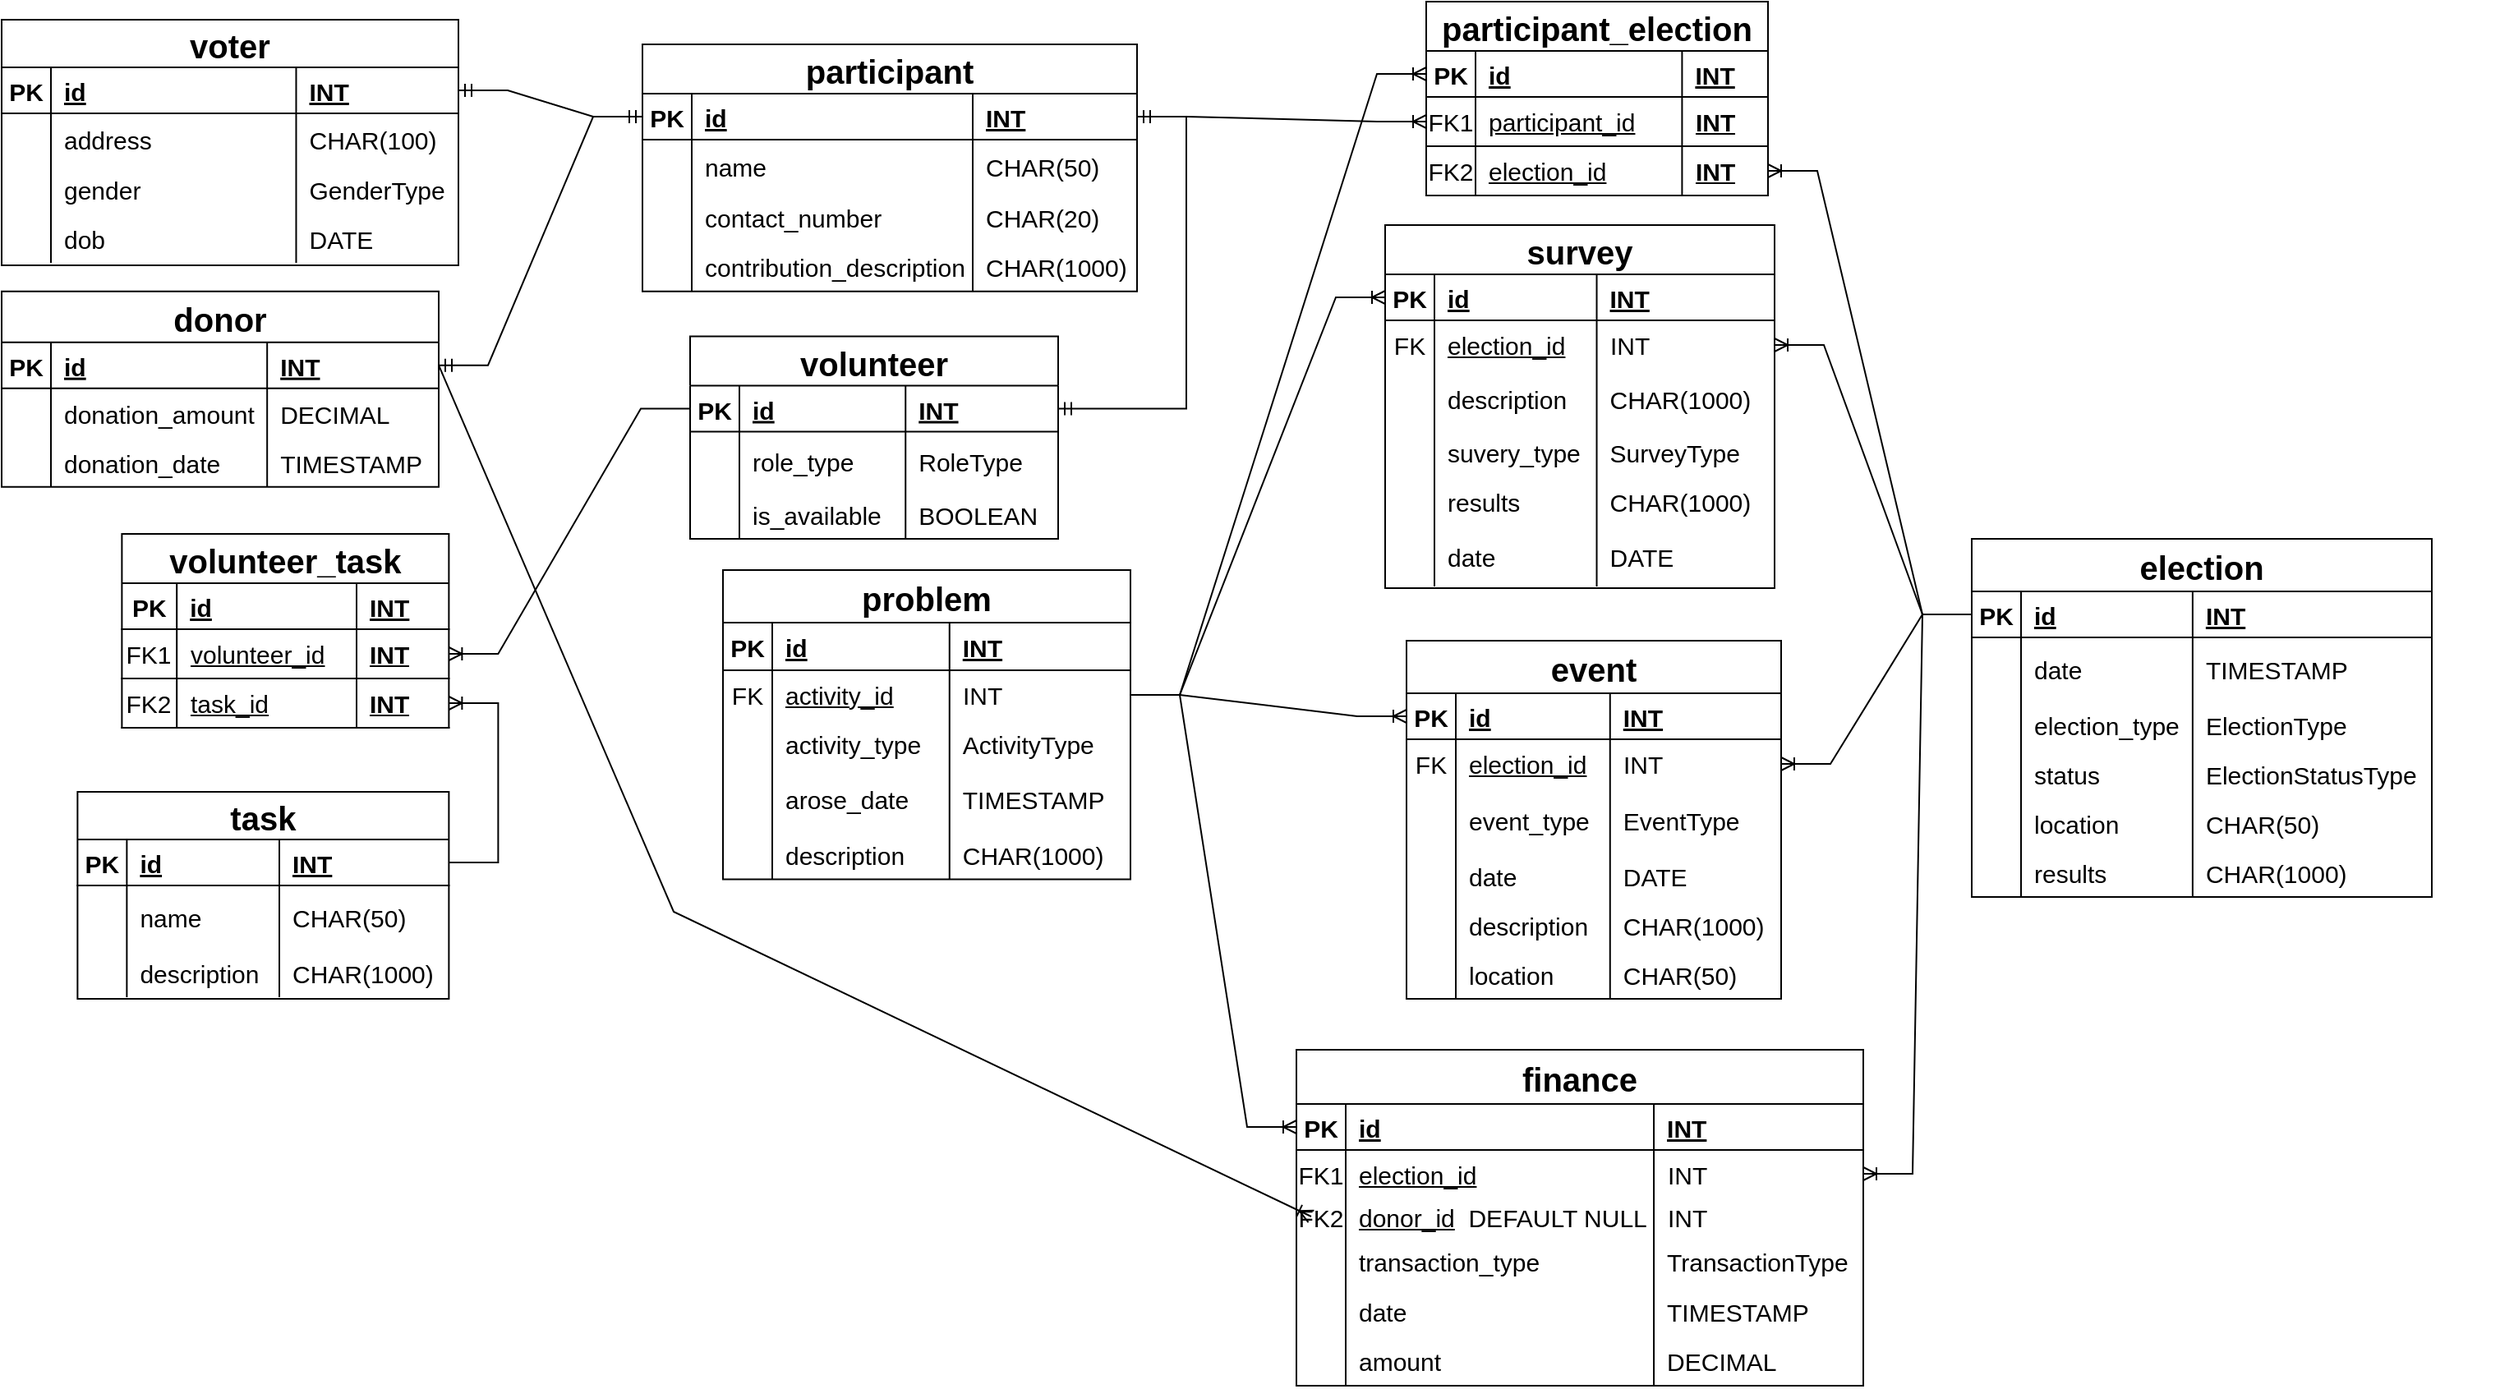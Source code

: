 <mxfile version="24.2.1" type="github">
  <diagram id="R2lEEEUBdFMjLlhIrx00" name="Page-1">
    <mxGraphModel dx="1215" dy="1215" grid="0" gridSize="10" guides="1" tooltips="1" connect="1" arrows="1" fold="1" page="0" pageScale="1" pageWidth="850" pageHeight="1100" math="0" shadow="0" extFonts="Permanent Marker^https://fonts.googleapis.com/css?family=Permanent+Marker">
      <root>
        <mxCell id="0" />
        <mxCell id="1" parent="0" />
        <mxCell id="C-vyLk0tnHw3VtMMgP7b-23" value="election" style="shape=table;startSize=32;container=1;collapsible=1;childLayout=tableLayout;fixedRows=1;rowLines=0;fontStyle=1;align=center;resizeLast=1;fillColor=#FFFFFF;strokeColor=#000000;fontSize=20;direction=east;flipH=0;flipV=0;" parent="1" vertex="1">
          <mxGeometry x="1716" y="3" width="280" height="218" as="geometry" />
        </mxCell>
        <mxCell id="C-vyLk0tnHw3VtMMgP7b-24" value="" style="shape=partialRectangle;collapsible=0;dropTarget=0;pointerEvents=0;fillColor=none;points=[[0,0.5],[1,0.5]];portConstraint=eastwest;top=0;left=0;right=0;bottom=1;" parent="C-vyLk0tnHw3VtMMgP7b-23" vertex="1">
          <mxGeometry y="32" width="280" height="28" as="geometry" />
        </mxCell>
        <mxCell id="C-vyLk0tnHw3VtMMgP7b-25" value="PK" style="shape=partialRectangle;overflow=hidden;connectable=0;fillColor=none;top=0;left=0;bottom=0;right=0;fontStyle=1;fontSize=15;" parent="C-vyLk0tnHw3VtMMgP7b-24" vertex="1">
          <mxGeometry width="30" height="28" as="geometry">
            <mxRectangle width="30" height="28" as="alternateBounds" />
          </mxGeometry>
        </mxCell>
        <mxCell id="C-vyLk0tnHw3VtMMgP7b-26" value="id" style="shape=partialRectangle;overflow=hidden;connectable=0;fillColor=none;top=0;left=0;bottom=0;right=0;align=left;spacingLeft=6;fontStyle=5;fontSize=15;" parent="C-vyLk0tnHw3VtMMgP7b-24" vertex="1">
          <mxGeometry x="30" width="104.438" height="28" as="geometry">
            <mxRectangle width="104.438" height="28" as="alternateBounds" />
          </mxGeometry>
        </mxCell>
        <mxCell id="NNGJsaR-nnO8Q21NY7YG-1" value="INT" style="shape=partialRectangle;overflow=hidden;connectable=0;fillColor=none;top=0;left=0;bottom=0;right=0;align=left;spacingLeft=6;fontStyle=5;fontSize=15;" parent="C-vyLk0tnHw3VtMMgP7b-24" vertex="1">
          <mxGeometry x="134.438" width="145.562" height="28" as="geometry">
            <mxRectangle width="145.562" height="28" as="alternateBounds" />
          </mxGeometry>
        </mxCell>
        <mxCell id="C-vyLk0tnHw3VtMMgP7b-27" value="" style="shape=partialRectangle;collapsible=0;dropTarget=0;pointerEvents=0;fillColor=none;points=[[0,0.5],[1,0.5]];portConstraint=eastwest;top=0;left=0;right=0;bottom=0;" parent="C-vyLk0tnHw3VtMMgP7b-23" vertex="1">
          <mxGeometry y="60" width="280" height="38" as="geometry" />
        </mxCell>
        <mxCell id="C-vyLk0tnHw3VtMMgP7b-28" value="" style="shape=partialRectangle;overflow=hidden;connectable=0;fillColor=none;top=0;left=0;bottom=0;right=0;" parent="C-vyLk0tnHw3VtMMgP7b-27" vertex="1">
          <mxGeometry width="30" height="38" as="geometry">
            <mxRectangle width="30" height="38" as="alternateBounds" />
          </mxGeometry>
        </mxCell>
        <mxCell id="C-vyLk0tnHw3VtMMgP7b-29" value="date" style="shape=partialRectangle;overflow=hidden;connectable=0;fillColor=none;top=0;left=0;bottom=0;right=0;align=left;spacingLeft=6;fontColor=#000000;labelBackgroundColor=none;fontSize=15;" parent="C-vyLk0tnHw3VtMMgP7b-27" vertex="1">
          <mxGeometry x="30" width="104.438" height="38" as="geometry">
            <mxRectangle width="104.438" height="38" as="alternateBounds" />
          </mxGeometry>
        </mxCell>
        <mxCell id="NNGJsaR-nnO8Q21NY7YG-2" value="TIMESTAMP" style="shape=partialRectangle;overflow=hidden;connectable=0;fillColor=none;top=0;left=0;bottom=0;right=0;align=left;spacingLeft=6;fontColor=#000000;labelBackgroundColor=none;fontSize=15;" parent="C-vyLk0tnHw3VtMMgP7b-27" vertex="1">
          <mxGeometry x="134.438" width="145.562" height="38" as="geometry">
            <mxRectangle width="145.562" height="38" as="alternateBounds" />
          </mxGeometry>
        </mxCell>
        <mxCell id="NNGJsaR-nnO8Q21NY7YG-11" value="" style="shape=tableRow;horizontal=0;startSize=0;swimlaneHead=0;swimlaneBody=0;fillColor=none;collapsible=0;dropTarget=0;points=[[0,0.5],[1,0.5]];portConstraint=eastwest;top=0;left=0;right=0;bottom=0;" parent="C-vyLk0tnHw3VtMMgP7b-23" vertex="1">
          <mxGeometry y="98" width="280" height="30" as="geometry" />
        </mxCell>
        <mxCell id="NNGJsaR-nnO8Q21NY7YG-12" value="" style="shape=partialRectangle;connectable=0;fillColor=none;top=0;left=0;bottom=0;right=0;editable=1;overflow=hidden;" parent="NNGJsaR-nnO8Q21NY7YG-11" vertex="1">
          <mxGeometry width="30" height="30" as="geometry">
            <mxRectangle width="30" height="30" as="alternateBounds" />
          </mxGeometry>
        </mxCell>
        <mxCell id="NNGJsaR-nnO8Q21NY7YG-13" value="election_type" style="shape=partialRectangle;connectable=0;fillColor=none;top=0;left=0;bottom=0;right=0;align=left;spacingLeft=6;overflow=hidden;fontSize=15;" parent="NNGJsaR-nnO8Q21NY7YG-11" vertex="1">
          <mxGeometry x="30" width="104.438" height="30" as="geometry">
            <mxRectangle width="104.438" height="30" as="alternateBounds" />
          </mxGeometry>
        </mxCell>
        <mxCell id="NNGJsaR-nnO8Q21NY7YG-14" value="ElectionType" style="shape=partialRectangle;connectable=0;fillColor=none;top=0;left=0;bottom=0;right=0;align=left;spacingLeft=6;overflow=hidden;fontSize=15;" parent="NNGJsaR-nnO8Q21NY7YG-11" vertex="1">
          <mxGeometry x="134.438" width="145.562" height="30" as="geometry">
            <mxRectangle width="145.562" height="30" as="alternateBounds" />
          </mxGeometry>
        </mxCell>
        <mxCell id="NNGJsaR-nnO8Q21NY7YG-15" value="" style="shape=tableRow;horizontal=0;startSize=0;swimlaneHead=0;swimlaneBody=0;fillColor=none;collapsible=0;dropTarget=0;points=[[0,0.5],[1,0.5]];portConstraint=eastwest;top=0;left=0;right=0;bottom=0;" parent="C-vyLk0tnHw3VtMMgP7b-23" vertex="1">
          <mxGeometry y="128" width="280" height="30" as="geometry" />
        </mxCell>
        <mxCell id="NNGJsaR-nnO8Q21NY7YG-16" value="" style="shape=partialRectangle;connectable=0;fillColor=none;top=0;left=0;bottom=0;right=0;editable=1;overflow=hidden;" parent="NNGJsaR-nnO8Q21NY7YG-15" vertex="1">
          <mxGeometry width="30" height="30" as="geometry">
            <mxRectangle width="30" height="30" as="alternateBounds" />
          </mxGeometry>
        </mxCell>
        <mxCell id="NNGJsaR-nnO8Q21NY7YG-17" value="status" style="shape=partialRectangle;connectable=0;fillColor=none;top=0;left=0;bottom=0;right=0;align=left;spacingLeft=6;overflow=hidden;fontSize=15;" parent="NNGJsaR-nnO8Q21NY7YG-15" vertex="1">
          <mxGeometry x="30" width="104.438" height="30" as="geometry">
            <mxRectangle width="104.438" height="30" as="alternateBounds" />
          </mxGeometry>
        </mxCell>
        <mxCell id="NNGJsaR-nnO8Q21NY7YG-18" value="ElectionStatusType" style="shape=partialRectangle;connectable=0;fillColor=none;top=0;left=0;bottom=0;right=0;align=left;spacingLeft=6;overflow=hidden;fontSize=15;" parent="NNGJsaR-nnO8Q21NY7YG-15" vertex="1">
          <mxGeometry x="134.438" width="145.562" height="30" as="geometry">
            <mxRectangle width="145.562" height="30" as="alternateBounds" />
          </mxGeometry>
        </mxCell>
        <mxCell id="NNGJsaR-nnO8Q21NY7YG-19" value="" style="shape=tableRow;horizontal=0;startSize=0;swimlaneHead=0;swimlaneBody=0;fillColor=none;collapsible=0;dropTarget=0;points=[[0,0.5],[1,0.5]];portConstraint=eastwest;top=0;left=0;right=0;bottom=0;" parent="C-vyLk0tnHw3VtMMgP7b-23" vertex="1">
          <mxGeometry y="158" width="280" height="30" as="geometry" />
        </mxCell>
        <mxCell id="NNGJsaR-nnO8Q21NY7YG-20" value="" style="shape=partialRectangle;connectable=0;fillColor=none;top=0;left=0;bottom=0;right=0;editable=1;overflow=hidden;" parent="NNGJsaR-nnO8Q21NY7YG-19" vertex="1">
          <mxGeometry width="30" height="30" as="geometry">
            <mxRectangle width="30" height="30" as="alternateBounds" />
          </mxGeometry>
        </mxCell>
        <mxCell id="NNGJsaR-nnO8Q21NY7YG-21" value="location" style="shape=partialRectangle;connectable=0;fillColor=none;top=0;left=0;bottom=0;right=0;align=left;spacingLeft=6;overflow=hidden;fontSize=15;" parent="NNGJsaR-nnO8Q21NY7YG-19" vertex="1">
          <mxGeometry x="30" width="104.438" height="30" as="geometry">
            <mxRectangle width="104.438" height="30" as="alternateBounds" />
          </mxGeometry>
        </mxCell>
        <mxCell id="NNGJsaR-nnO8Q21NY7YG-22" value="CHAR(50)" style="shape=partialRectangle;connectable=0;fillColor=none;top=0;left=0;bottom=0;right=0;align=left;spacingLeft=6;overflow=hidden;fontSize=15;" parent="NNGJsaR-nnO8Q21NY7YG-19" vertex="1">
          <mxGeometry x="134.438" width="145.562" height="30" as="geometry">
            <mxRectangle width="145.562" height="30" as="alternateBounds" />
          </mxGeometry>
        </mxCell>
        <mxCell id="TLxPBGIMkEZeNNHJ11pm-5" value="" style="shape=tableRow;horizontal=0;startSize=0;swimlaneHead=0;swimlaneBody=0;fillColor=none;collapsible=0;dropTarget=0;points=[[0,0.5],[1,0.5]];portConstraint=eastwest;top=0;left=0;right=0;bottom=0;" parent="C-vyLk0tnHw3VtMMgP7b-23" vertex="1">
          <mxGeometry y="188" width="280" height="30" as="geometry" />
        </mxCell>
        <mxCell id="TLxPBGIMkEZeNNHJ11pm-6" value="" style="shape=partialRectangle;connectable=0;fillColor=none;top=0;left=0;bottom=0;right=0;editable=1;overflow=hidden;" parent="TLxPBGIMkEZeNNHJ11pm-5" vertex="1">
          <mxGeometry width="30" height="30" as="geometry">
            <mxRectangle width="30" height="30" as="alternateBounds" />
          </mxGeometry>
        </mxCell>
        <mxCell id="TLxPBGIMkEZeNNHJ11pm-7" value="results" style="shape=partialRectangle;connectable=0;fillColor=none;top=0;left=0;bottom=0;right=0;align=left;spacingLeft=6;overflow=hidden;fontSize=15;" parent="TLxPBGIMkEZeNNHJ11pm-5" vertex="1">
          <mxGeometry x="30" width="104.438" height="30" as="geometry">
            <mxRectangle width="104.438" height="30" as="alternateBounds" />
          </mxGeometry>
        </mxCell>
        <mxCell id="TLxPBGIMkEZeNNHJ11pm-8" value="CHAR(1000)" style="shape=partialRectangle;connectable=0;fillColor=none;top=0;left=0;bottom=0;right=0;align=left;spacingLeft=6;overflow=hidden;fontSize=15;" parent="TLxPBGIMkEZeNNHJ11pm-5" vertex="1">
          <mxGeometry x="134.438" width="145.562" height="30" as="geometry">
            <mxRectangle width="145.562" height="30" as="alternateBounds" />
          </mxGeometry>
        </mxCell>
        <mxCell id="NNGJsaR-nnO8Q21NY7YG-23" value="voter" style="shape=table;startSize=29;container=1;collapsible=1;childLayout=tableLayout;fixedRows=1;rowLines=0;fontStyle=1;align=center;resizeLast=1;fillColor=#FFFFFF;strokeColor=#000000;fontSize=20;direction=east;flipH=0;flipV=0;" parent="1" vertex="1">
          <mxGeometry x="517" y="-313" width="278" height="149.47" as="geometry" />
        </mxCell>
        <mxCell id="NNGJsaR-nnO8Q21NY7YG-24" value="" style="shape=partialRectangle;collapsible=0;dropTarget=0;pointerEvents=0;fillColor=none;points=[[0,0.5],[1,0.5]];portConstraint=eastwest;top=0;left=0;right=0;bottom=1;" parent="NNGJsaR-nnO8Q21NY7YG-23" vertex="1">
          <mxGeometry y="29" width="278" height="28" as="geometry" />
        </mxCell>
        <mxCell id="NNGJsaR-nnO8Q21NY7YG-25" value="PK" style="shape=partialRectangle;overflow=hidden;connectable=0;fillColor=none;top=0;left=0;bottom=0;right=0;fontStyle=1;fontSize=15;" parent="NNGJsaR-nnO8Q21NY7YG-24" vertex="1">
          <mxGeometry width="30" height="28" as="geometry">
            <mxRectangle width="30" height="28" as="alternateBounds" />
          </mxGeometry>
        </mxCell>
        <mxCell id="NNGJsaR-nnO8Q21NY7YG-26" value="id" style="shape=partialRectangle;overflow=hidden;connectable=0;fillColor=none;top=0;left=0;bottom=0;right=0;align=left;spacingLeft=6;fontStyle=5;fontSize=15;" parent="NNGJsaR-nnO8Q21NY7YG-24" vertex="1">
          <mxGeometry x="30" width="149.235" height="28" as="geometry">
            <mxRectangle width="149.235" height="28" as="alternateBounds" />
          </mxGeometry>
        </mxCell>
        <mxCell id="NNGJsaR-nnO8Q21NY7YG-27" value="INT" style="shape=partialRectangle;overflow=hidden;connectable=0;fillColor=none;top=0;left=0;bottom=0;right=0;align=left;spacingLeft=6;fontStyle=5;fontSize=15;" parent="NNGJsaR-nnO8Q21NY7YG-24" vertex="1">
          <mxGeometry x="179.235" width="98.765" height="28" as="geometry">
            <mxRectangle width="98.765" height="28" as="alternateBounds" />
          </mxGeometry>
        </mxCell>
        <mxCell id="NNGJsaR-nnO8Q21NY7YG-32" value="" style="shape=tableRow;horizontal=0;startSize=0;swimlaneHead=0;swimlaneBody=0;fillColor=none;collapsible=0;dropTarget=0;points=[[0,0.5],[1,0.5]];portConstraint=eastwest;top=0;left=0;right=0;bottom=0;" parent="NNGJsaR-nnO8Q21NY7YG-23" vertex="1">
          <mxGeometry y="57" width="278" height="31" as="geometry" />
        </mxCell>
        <mxCell id="NNGJsaR-nnO8Q21NY7YG-33" value="" style="shape=partialRectangle;connectable=0;fillColor=none;top=0;left=0;bottom=0;right=0;editable=1;overflow=hidden;" parent="NNGJsaR-nnO8Q21NY7YG-32" vertex="1">
          <mxGeometry width="30" height="31" as="geometry">
            <mxRectangle width="30" height="31" as="alternateBounds" />
          </mxGeometry>
        </mxCell>
        <mxCell id="NNGJsaR-nnO8Q21NY7YG-34" value="address" style="shape=partialRectangle;connectable=0;fillColor=none;top=0;left=0;bottom=0;right=0;align=left;spacingLeft=6;overflow=hidden;fontSize=15;" parent="NNGJsaR-nnO8Q21NY7YG-32" vertex="1">
          <mxGeometry x="30" width="149.235" height="31" as="geometry">
            <mxRectangle width="149.235" height="31" as="alternateBounds" />
          </mxGeometry>
        </mxCell>
        <mxCell id="NNGJsaR-nnO8Q21NY7YG-35" value="CHAR(100)" style="shape=partialRectangle;connectable=0;fillColor=none;top=0;left=0;bottom=0;right=0;align=left;spacingLeft=6;overflow=hidden;fontSize=15;" parent="NNGJsaR-nnO8Q21NY7YG-32" vertex="1">
          <mxGeometry x="179.235" width="98.765" height="31" as="geometry">
            <mxRectangle width="98.765" height="31" as="alternateBounds" />
          </mxGeometry>
        </mxCell>
        <mxCell id="LMnpW5GhMbvLSpRXagNT-5" value="" style="shape=tableRow;horizontal=0;startSize=0;swimlaneHead=0;swimlaneBody=0;fillColor=none;collapsible=0;dropTarget=0;points=[[0,0.5],[1,0.5]];portConstraint=eastwest;top=0;left=0;right=0;bottom=0;" parent="NNGJsaR-nnO8Q21NY7YG-23" vertex="1">
          <mxGeometry y="88" width="278" height="30" as="geometry" />
        </mxCell>
        <mxCell id="LMnpW5GhMbvLSpRXagNT-6" value="" style="shape=partialRectangle;connectable=0;fillColor=none;top=0;left=0;bottom=0;right=0;editable=1;overflow=hidden;" parent="LMnpW5GhMbvLSpRXagNT-5" vertex="1">
          <mxGeometry width="30" height="30" as="geometry">
            <mxRectangle width="30" height="30" as="alternateBounds" />
          </mxGeometry>
        </mxCell>
        <mxCell id="LMnpW5GhMbvLSpRXagNT-7" value="gender" style="shape=partialRectangle;connectable=0;fillColor=none;top=0;left=0;bottom=0;right=0;align=left;spacingLeft=6;overflow=hidden;fontSize=15;" parent="LMnpW5GhMbvLSpRXagNT-5" vertex="1">
          <mxGeometry x="30" width="149.235" height="30" as="geometry">
            <mxRectangle width="149.235" height="30" as="alternateBounds" />
          </mxGeometry>
        </mxCell>
        <mxCell id="LMnpW5GhMbvLSpRXagNT-8" value="GenderType" style="shape=partialRectangle;connectable=0;fillColor=none;top=0;left=0;bottom=0;right=0;align=left;spacingLeft=6;overflow=hidden;fontSize=15;" parent="LMnpW5GhMbvLSpRXagNT-5" vertex="1">
          <mxGeometry x="179.235" width="98.765" height="30" as="geometry">
            <mxRectangle width="98.765" height="30" as="alternateBounds" />
          </mxGeometry>
        </mxCell>
        <mxCell id="TLxPBGIMkEZeNNHJ11pm-9" value="" style="shape=tableRow;horizontal=0;startSize=0;swimlaneHead=0;swimlaneBody=0;fillColor=none;collapsible=0;dropTarget=0;points=[[0,0.5],[1,0.5]];portConstraint=eastwest;top=0;left=0;right=0;bottom=0;" parent="NNGJsaR-nnO8Q21NY7YG-23" vertex="1">
          <mxGeometry y="118" width="278" height="30" as="geometry" />
        </mxCell>
        <mxCell id="TLxPBGIMkEZeNNHJ11pm-10" value="" style="shape=partialRectangle;connectable=0;fillColor=none;top=0;left=0;bottom=0;right=0;editable=1;overflow=hidden;" parent="TLxPBGIMkEZeNNHJ11pm-9" vertex="1">
          <mxGeometry width="30" height="30" as="geometry">
            <mxRectangle width="30" height="30" as="alternateBounds" />
          </mxGeometry>
        </mxCell>
        <mxCell id="TLxPBGIMkEZeNNHJ11pm-11" value="dob" style="shape=partialRectangle;connectable=0;fillColor=none;top=0;left=0;bottom=0;right=0;align=left;spacingLeft=6;overflow=hidden;fontSize=15;" parent="TLxPBGIMkEZeNNHJ11pm-9" vertex="1">
          <mxGeometry x="30" width="149.235" height="30" as="geometry">
            <mxRectangle width="149.235" height="30" as="alternateBounds" />
          </mxGeometry>
        </mxCell>
        <mxCell id="TLxPBGIMkEZeNNHJ11pm-12" value="DATE" style="shape=partialRectangle;connectable=0;fillColor=none;top=0;left=0;bottom=0;right=0;align=left;spacingLeft=6;overflow=hidden;fontSize=15;" parent="TLxPBGIMkEZeNNHJ11pm-9" vertex="1">
          <mxGeometry x="179.235" width="98.765" height="30" as="geometry">
            <mxRectangle width="98.765" height="30" as="alternateBounds" />
          </mxGeometry>
        </mxCell>
        <mxCell id="NNGJsaR-nnO8Q21NY7YG-44" value="donor" style="shape=table;startSize=31;container=1;collapsible=1;childLayout=tableLayout;fixedRows=1;rowLines=0;fontStyle=1;align=center;resizeLast=1;fillColor=#FFFFFF;strokeColor=#000000;fontSize=20;direction=east;flipH=0;flipV=0;" parent="1" vertex="1">
          <mxGeometry x="517" y="-147.65" width="266" height="119" as="geometry" />
        </mxCell>
        <mxCell id="NNGJsaR-nnO8Q21NY7YG-45" value="" style="shape=partialRectangle;collapsible=0;dropTarget=0;pointerEvents=0;fillColor=none;points=[[0,0.5],[1,0.5]];portConstraint=eastwest;top=0;left=0;right=0;bottom=1;" parent="NNGJsaR-nnO8Q21NY7YG-44" vertex="1">
          <mxGeometry y="31" width="266" height="28" as="geometry" />
        </mxCell>
        <mxCell id="NNGJsaR-nnO8Q21NY7YG-46" value="PK" style="shape=partialRectangle;overflow=hidden;connectable=0;fillColor=none;top=0;left=0;bottom=0;right=0;fontStyle=1;fontSize=15;" parent="NNGJsaR-nnO8Q21NY7YG-45" vertex="1">
          <mxGeometry width="30" height="28" as="geometry">
            <mxRectangle width="30" height="28" as="alternateBounds" />
          </mxGeometry>
        </mxCell>
        <mxCell id="NNGJsaR-nnO8Q21NY7YG-47" value="id" style="shape=partialRectangle;overflow=hidden;connectable=0;fillColor=none;top=0;left=0;bottom=0;right=0;align=left;spacingLeft=6;fontStyle=5;fontSize=15;" parent="NNGJsaR-nnO8Q21NY7YG-45" vertex="1">
          <mxGeometry x="30" width="131.588" height="28" as="geometry">
            <mxRectangle width="131.588" height="28" as="alternateBounds" />
          </mxGeometry>
        </mxCell>
        <mxCell id="NNGJsaR-nnO8Q21NY7YG-48" value="INT" style="shape=partialRectangle;overflow=hidden;connectable=0;fillColor=none;top=0;left=0;bottom=0;right=0;align=left;spacingLeft=6;fontStyle=5;fontSize=15;" parent="NNGJsaR-nnO8Q21NY7YG-45" vertex="1">
          <mxGeometry x="161.588" width="104.412" height="28" as="geometry">
            <mxRectangle width="104.412" height="28" as="alternateBounds" />
          </mxGeometry>
        </mxCell>
        <mxCell id="NNGJsaR-nnO8Q21NY7YG-81" value="" style="shape=tableRow;horizontal=0;startSize=0;swimlaneHead=0;swimlaneBody=0;fillColor=none;collapsible=0;dropTarget=0;points=[[0,0.5],[1,0.5]];portConstraint=eastwest;top=0;left=0;right=0;bottom=0;" parent="NNGJsaR-nnO8Q21NY7YG-44" vertex="1">
          <mxGeometry y="59" width="266" height="30" as="geometry" />
        </mxCell>
        <mxCell id="NNGJsaR-nnO8Q21NY7YG-82" value="" style="shape=partialRectangle;connectable=0;fillColor=none;top=0;left=0;bottom=0;right=0;editable=1;overflow=hidden;" parent="NNGJsaR-nnO8Q21NY7YG-81" vertex="1">
          <mxGeometry width="30" height="30" as="geometry">
            <mxRectangle width="30" height="30" as="alternateBounds" />
          </mxGeometry>
        </mxCell>
        <mxCell id="NNGJsaR-nnO8Q21NY7YG-83" value="donation_amount" style="shape=partialRectangle;connectable=0;fillColor=none;top=0;left=0;bottom=0;right=0;align=left;spacingLeft=6;overflow=hidden;fontSize=15;" parent="NNGJsaR-nnO8Q21NY7YG-81" vertex="1">
          <mxGeometry x="30" width="131.588" height="30" as="geometry">
            <mxRectangle width="131.588" height="30" as="alternateBounds" />
          </mxGeometry>
        </mxCell>
        <mxCell id="NNGJsaR-nnO8Q21NY7YG-84" value="DECIMAL" style="shape=partialRectangle;connectable=0;fillColor=none;top=0;left=0;bottom=0;right=0;align=left;spacingLeft=6;overflow=hidden;fontSize=15;" parent="NNGJsaR-nnO8Q21NY7YG-81" vertex="1">
          <mxGeometry x="161.588" width="104.412" height="30" as="geometry">
            <mxRectangle width="104.412" height="30" as="alternateBounds" />
          </mxGeometry>
        </mxCell>
        <mxCell id="LMnpW5GhMbvLSpRXagNT-1" value="" style="shape=tableRow;horizontal=0;startSize=0;swimlaneHead=0;swimlaneBody=0;fillColor=none;collapsible=0;dropTarget=0;points=[[0,0.5],[1,0.5]];portConstraint=eastwest;top=0;left=0;right=0;bottom=0;" parent="NNGJsaR-nnO8Q21NY7YG-44" vertex="1">
          <mxGeometry y="89" width="266" height="30" as="geometry" />
        </mxCell>
        <mxCell id="LMnpW5GhMbvLSpRXagNT-2" value="" style="shape=partialRectangle;connectable=0;fillColor=none;top=0;left=0;bottom=0;right=0;editable=1;overflow=hidden;" parent="LMnpW5GhMbvLSpRXagNT-1" vertex="1">
          <mxGeometry width="30" height="30" as="geometry">
            <mxRectangle width="30" height="30" as="alternateBounds" />
          </mxGeometry>
        </mxCell>
        <mxCell id="LMnpW5GhMbvLSpRXagNT-3" value="donation_date" style="shape=partialRectangle;connectable=0;fillColor=none;top=0;left=0;bottom=0;right=0;align=left;spacingLeft=6;overflow=hidden;fontSize=15;" parent="LMnpW5GhMbvLSpRXagNT-1" vertex="1">
          <mxGeometry x="30" width="131.588" height="30" as="geometry">
            <mxRectangle width="131.588" height="30" as="alternateBounds" />
          </mxGeometry>
        </mxCell>
        <mxCell id="LMnpW5GhMbvLSpRXagNT-4" value="TIMESTAMP" style="shape=partialRectangle;connectable=0;fillColor=none;top=0;left=0;bottom=0;right=0;align=left;spacingLeft=6;overflow=hidden;fontSize=15;" parent="LMnpW5GhMbvLSpRXagNT-1" vertex="1">
          <mxGeometry x="161.588" width="104.412" height="30" as="geometry">
            <mxRectangle width="104.412" height="30" as="alternateBounds" />
          </mxGeometry>
        </mxCell>
        <mxCell id="NNGJsaR-nnO8Q21NY7YG-106" value="volunteer" style="shape=table;startSize=30;container=1;collapsible=1;childLayout=tableLayout;fixedRows=1;rowLines=0;fontStyle=1;align=center;resizeLast=1;fillColor=#FFFFFF;strokeColor=#000000;fontSize=20;direction=east;flipH=0;flipV=0;" parent="1" vertex="1">
          <mxGeometry x="936" y="-120.24" width="224" height="123.24" as="geometry" />
        </mxCell>
        <mxCell id="NNGJsaR-nnO8Q21NY7YG-107" value="" style="shape=partialRectangle;collapsible=0;dropTarget=0;pointerEvents=0;fillColor=none;points=[[0,0.5],[1,0.5]];portConstraint=eastwest;top=0;left=0;right=0;bottom=1;" parent="NNGJsaR-nnO8Q21NY7YG-106" vertex="1">
          <mxGeometry y="30" width="224" height="28" as="geometry" />
        </mxCell>
        <mxCell id="NNGJsaR-nnO8Q21NY7YG-108" value="PK" style="shape=partialRectangle;overflow=hidden;connectable=0;fillColor=none;top=0;left=0;bottom=0;right=0;fontStyle=1;fontSize=15;" parent="NNGJsaR-nnO8Q21NY7YG-107" vertex="1">
          <mxGeometry width="30" height="28" as="geometry">
            <mxRectangle width="30" height="28" as="alternateBounds" />
          </mxGeometry>
        </mxCell>
        <mxCell id="NNGJsaR-nnO8Q21NY7YG-109" value="id" style="shape=partialRectangle;overflow=hidden;connectable=0;fillColor=none;top=0;left=0;bottom=0;right=0;align=left;spacingLeft=6;fontStyle=5;fontSize=15;" parent="NNGJsaR-nnO8Q21NY7YG-107" vertex="1">
          <mxGeometry x="30" width="101.118" height="28" as="geometry">
            <mxRectangle width="101.118" height="28" as="alternateBounds" />
          </mxGeometry>
        </mxCell>
        <mxCell id="NNGJsaR-nnO8Q21NY7YG-110" value="INT" style="shape=partialRectangle;overflow=hidden;connectable=0;fillColor=none;top=0;left=0;bottom=0;right=0;align=left;spacingLeft=6;fontStyle=5;fontSize=15;" parent="NNGJsaR-nnO8Q21NY7YG-107" vertex="1">
          <mxGeometry x="131.118" width="92.882" height="28" as="geometry">
            <mxRectangle width="92.882" height="28" as="alternateBounds" />
          </mxGeometry>
        </mxCell>
        <mxCell id="NNGJsaR-nnO8Q21NY7YG-111" value="" style="shape=partialRectangle;collapsible=0;dropTarget=0;pointerEvents=0;fillColor=none;points=[[0,0.5],[1,0.5]];portConstraint=eastwest;top=0;left=0;right=0;bottom=0;" parent="NNGJsaR-nnO8Q21NY7YG-106" vertex="1">
          <mxGeometry y="58" width="224" height="35" as="geometry" />
        </mxCell>
        <mxCell id="NNGJsaR-nnO8Q21NY7YG-112" value="" style="shape=partialRectangle;overflow=hidden;connectable=0;fillColor=none;top=0;left=0;bottom=0;right=0;" parent="NNGJsaR-nnO8Q21NY7YG-111" vertex="1">
          <mxGeometry width="30" height="35" as="geometry">
            <mxRectangle width="30" height="35" as="alternateBounds" />
          </mxGeometry>
        </mxCell>
        <mxCell id="NNGJsaR-nnO8Q21NY7YG-113" value="role_type" style="shape=partialRectangle;overflow=hidden;connectable=0;fillColor=none;top=0;left=0;bottom=0;right=0;align=left;spacingLeft=6;fontColor=#000000;labelBackgroundColor=none;fontSize=15;" parent="NNGJsaR-nnO8Q21NY7YG-111" vertex="1">
          <mxGeometry x="30" width="101.118" height="35" as="geometry">
            <mxRectangle width="101.118" height="35" as="alternateBounds" />
          </mxGeometry>
        </mxCell>
        <mxCell id="NNGJsaR-nnO8Q21NY7YG-114" value="RoleType" style="shape=partialRectangle;overflow=hidden;connectable=0;fillColor=none;top=0;left=0;bottom=0;right=0;align=left;spacingLeft=6;fontColor=#000000;labelBackgroundColor=none;fontSize=15;" parent="NNGJsaR-nnO8Q21NY7YG-111" vertex="1">
          <mxGeometry x="131.118" width="92.882" height="35" as="geometry">
            <mxRectangle width="92.882" height="35" as="alternateBounds" />
          </mxGeometry>
        </mxCell>
        <mxCell id="NNGJsaR-nnO8Q21NY7YG-180" value="" style="shape=tableRow;horizontal=0;startSize=0;swimlaneHead=0;swimlaneBody=0;fillColor=none;collapsible=0;dropTarget=0;points=[[0,0.5],[1,0.5]];portConstraint=eastwest;top=0;left=0;right=0;bottom=0;" parent="NNGJsaR-nnO8Q21NY7YG-106" vertex="1">
          <mxGeometry y="93" width="224" height="30" as="geometry" />
        </mxCell>
        <mxCell id="NNGJsaR-nnO8Q21NY7YG-181" value="" style="shape=partialRectangle;connectable=0;fillColor=none;top=0;left=0;bottom=0;right=0;editable=1;overflow=hidden;" parent="NNGJsaR-nnO8Q21NY7YG-180" vertex="1">
          <mxGeometry width="30" height="30" as="geometry">
            <mxRectangle width="30" height="30" as="alternateBounds" />
          </mxGeometry>
        </mxCell>
        <mxCell id="NNGJsaR-nnO8Q21NY7YG-182" value="is_available" style="shape=partialRectangle;connectable=0;fillColor=none;top=0;left=0;bottom=0;right=0;align=left;spacingLeft=6;overflow=hidden;fontSize=15;" parent="NNGJsaR-nnO8Q21NY7YG-180" vertex="1">
          <mxGeometry x="30" width="101.118" height="30" as="geometry">
            <mxRectangle width="101.118" height="30" as="alternateBounds" />
          </mxGeometry>
        </mxCell>
        <mxCell id="NNGJsaR-nnO8Q21NY7YG-183" value="BOOLEAN" style="shape=partialRectangle;connectable=0;fillColor=none;top=0;left=0;bottom=0;right=0;align=left;spacingLeft=6;overflow=hidden;fontSize=15;" parent="NNGJsaR-nnO8Q21NY7YG-180" vertex="1">
          <mxGeometry x="131.118" width="92.882" height="30" as="geometry">
            <mxRectangle width="92.882" height="30" as="alternateBounds" />
          </mxGeometry>
        </mxCell>
        <mxCell id="NNGJsaR-nnO8Q21NY7YG-127" value="task" style="shape=table;startSize=29;container=1;collapsible=1;childLayout=tableLayout;fixedRows=1;rowLines=0;fontStyle=1;align=center;resizeLast=1;fillColor=#FFFFFF;strokeColor=#000000;fontSize=20;direction=east;flipH=0;flipV=0;" parent="1" vertex="1">
          <mxGeometry x="563.19" y="157" width="226" height="126" as="geometry" />
        </mxCell>
        <mxCell id="NNGJsaR-nnO8Q21NY7YG-128" value="" style="shape=partialRectangle;collapsible=0;dropTarget=0;pointerEvents=0;fillColor=none;points=[[0,0.5],[1,0.5]];portConstraint=eastwest;top=0;left=0;right=0;bottom=1;" parent="NNGJsaR-nnO8Q21NY7YG-127" vertex="1">
          <mxGeometry y="29" width="226" height="28" as="geometry" />
        </mxCell>
        <mxCell id="NNGJsaR-nnO8Q21NY7YG-129" value="PK" style="shape=partialRectangle;overflow=hidden;connectable=0;fillColor=none;top=0;left=0;bottom=0;right=0;fontStyle=1;fontSize=15;" parent="NNGJsaR-nnO8Q21NY7YG-128" vertex="1">
          <mxGeometry width="30" height="28" as="geometry">
            <mxRectangle width="30" height="28" as="alternateBounds" />
          </mxGeometry>
        </mxCell>
        <mxCell id="NNGJsaR-nnO8Q21NY7YG-130" value="id" style="shape=partialRectangle;overflow=hidden;connectable=0;fillColor=none;top=0;left=0;bottom=0;right=0;align=left;spacingLeft=6;fontStyle=5;fontSize=15;" parent="NNGJsaR-nnO8Q21NY7YG-128" vertex="1">
          <mxGeometry x="30" width="92.824" height="28" as="geometry">
            <mxRectangle width="92.824" height="28" as="alternateBounds" />
          </mxGeometry>
        </mxCell>
        <mxCell id="NNGJsaR-nnO8Q21NY7YG-131" value="INT" style="shape=partialRectangle;overflow=hidden;connectable=0;fillColor=none;top=0;left=0;bottom=0;right=0;align=left;spacingLeft=6;fontStyle=5;fontSize=15;" parent="NNGJsaR-nnO8Q21NY7YG-128" vertex="1">
          <mxGeometry x="122.824" width="103.176" height="28" as="geometry">
            <mxRectangle width="103.176" height="28" as="alternateBounds" />
          </mxGeometry>
        </mxCell>
        <mxCell id="NNGJsaR-nnO8Q21NY7YG-132" value="" style="shape=partialRectangle;collapsible=0;dropTarget=0;pointerEvents=0;fillColor=none;points=[[0,0.5],[1,0.5]];portConstraint=eastwest;top=0;left=0;right=0;bottom=0;" parent="NNGJsaR-nnO8Q21NY7YG-127" vertex="1">
          <mxGeometry y="57" width="226" height="38" as="geometry" />
        </mxCell>
        <mxCell id="NNGJsaR-nnO8Q21NY7YG-133" value="" style="shape=partialRectangle;overflow=hidden;connectable=0;fillColor=none;top=0;left=0;bottom=0;right=0;" parent="NNGJsaR-nnO8Q21NY7YG-132" vertex="1">
          <mxGeometry width="30" height="38" as="geometry">
            <mxRectangle width="30" height="38" as="alternateBounds" />
          </mxGeometry>
        </mxCell>
        <mxCell id="NNGJsaR-nnO8Q21NY7YG-134" value="name" style="shape=partialRectangle;overflow=hidden;connectable=0;fillColor=none;top=0;left=0;bottom=0;right=0;align=left;spacingLeft=6;fontColor=#000000;labelBackgroundColor=none;fontSize=15;" parent="NNGJsaR-nnO8Q21NY7YG-132" vertex="1">
          <mxGeometry x="30" width="92.824" height="38" as="geometry">
            <mxRectangle width="92.824" height="38" as="alternateBounds" />
          </mxGeometry>
        </mxCell>
        <mxCell id="NNGJsaR-nnO8Q21NY7YG-135" value="CHAR(50)" style="shape=partialRectangle;overflow=hidden;connectable=0;fillColor=none;top=0;left=0;bottom=0;right=0;align=left;spacingLeft=6;fontColor=#000000;labelBackgroundColor=none;fontSize=15;" parent="NNGJsaR-nnO8Q21NY7YG-132" vertex="1">
          <mxGeometry x="122.824" width="103.176" height="38" as="geometry">
            <mxRectangle width="103.176" height="38" as="alternateBounds" />
          </mxGeometry>
        </mxCell>
        <mxCell id="NNGJsaR-nnO8Q21NY7YG-140" value="" style="shape=tableRow;horizontal=0;startSize=0;swimlaneHead=0;swimlaneBody=0;fillColor=none;collapsible=0;dropTarget=0;points=[[0,0.5],[1,0.5]];portConstraint=eastwest;top=0;left=0;right=0;bottom=0;" parent="NNGJsaR-nnO8Q21NY7YG-127" vertex="1">
          <mxGeometry y="95" width="226" height="30" as="geometry" />
        </mxCell>
        <mxCell id="NNGJsaR-nnO8Q21NY7YG-141" value="" style="shape=partialRectangle;connectable=0;fillColor=none;top=0;left=0;bottom=0;right=0;editable=1;overflow=hidden;" parent="NNGJsaR-nnO8Q21NY7YG-140" vertex="1">
          <mxGeometry width="30" height="30" as="geometry">
            <mxRectangle width="30" height="30" as="alternateBounds" />
          </mxGeometry>
        </mxCell>
        <mxCell id="NNGJsaR-nnO8Q21NY7YG-142" value="description" style="shape=partialRectangle;connectable=0;fillColor=none;top=0;left=0;bottom=0;right=0;align=left;spacingLeft=6;overflow=hidden;fontSize=15;" parent="NNGJsaR-nnO8Q21NY7YG-140" vertex="1">
          <mxGeometry x="30" width="92.824" height="30" as="geometry">
            <mxRectangle width="92.824" height="30" as="alternateBounds" />
          </mxGeometry>
        </mxCell>
        <mxCell id="NNGJsaR-nnO8Q21NY7YG-143" value="CHAR(1000)" style="shape=partialRectangle;connectable=0;fillColor=none;top=0;left=0;bottom=0;right=0;align=left;spacingLeft=6;overflow=hidden;fontSize=15;" parent="NNGJsaR-nnO8Q21NY7YG-140" vertex="1">
          <mxGeometry x="122.824" width="103.176" height="30" as="geometry">
            <mxRectangle width="103.176" height="30" as="alternateBounds" />
          </mxGeometry>
        </mxCell>
        <mxCell id="NNGJsaR-nnO8Q21NY7YG-148" value="volunteer_task" style="shape=table;startSize=30;container=1;collapsible=1;childLayout=tableLayout;fixedRows=1;rowLines=0;fontStyle=1;align=center;resizeLast=1;fillColor=#FFFFFF;strokeColor=#000000;fontSize=20;direction=east;flipH=0;flipV=0;" parent="1" vertex="1">
          <mxGeometry x="590.19" width="199" height="118" as="geometry" />
        </mxCell>
        <mxCell id="NNGJsaR-nnO8Q21NY7YG-149" value="" style="shape=partialRectangle;collapsible=0;dropTarget=0;pointerEvents=0;fillColor=none;points=[[0,0.5],[1,0.5]];portConstraint=eastwest;top=0;left=0;right=0;bottom=1;" parent="NNGJsaR-nnO8Q21NY7YG-148" vertex="1">
          <mxGeometry y="30" width="199" height="28" as="geometry" />
        </mxCell>
        <mxCell id="NNGJsaR-nnO8Q21NY7YG-150" value="PK" style="shape=partialRectangle;overflow=hidden;connectable=0;fillColor=none;top=0;left=0;bottom=0;right=0;fontStyle=1;fontSize=15;" parent="NNGJsaR-nnO8Q21NY7YG-149" vertex="1">
          <mxGeometry width="33.412" height="28" as="geometry">
            <mxRectangle width="33.412" height="28" as="alternateBounds" />
          </mxGeometry>
        </mxCell>
        <mxCell id="NNGJsaR-nnO8Q21NY7YG-151" value="id" style="shape=partialRectangle;overflow=hidden;connectable=0;fillColor=none;top=0;left=0;bottom=0;right=0;align=left;spacingLeft=6;fontStyle=5;fontSize=15;" parent="NNGJsaR-nnO8Q21NY7YG-149" vertex="1">
          <mxGeometry x="33.412" width="109.412" height="28" as="geometry">
            <mxRectangle width="109.412" height="28" as="alternateBounds" />
          </mxGeometry>
        </mxCell>
        <mxCell id="NNGJsaR-nnO8Q21NY7YG-152" value="INT" style="shape=partialRectangle;overflow=hidden;connectable=0;fillColor=none;top=0;left=0;bottom=0;right=0;align=left;spacingLeft=6;fontStyle=5;fontSize=15;" parent="NNGJsaR-nnO8Q21NY7YG-149" vertex="1">
          <mxGeometry x="142.824" width="56.176" height="28" as="geometry">
            <mxRectangle width="56.176" height="28" as="alternateBounds" />
          </mxGeometry>
        </mxCell>
        <mxCell id="NNGJsaR-nnO8Q21NY7YG-169" value="" style="shape=tableRow;horizontal=0;startSize=0;swimlaneHead=0;swimlaneBody=0;fillColor=none;collapsible=0;dropTarget=0;points=[[0,0.5],[1,0.5]];portConstraint=eastwest;top=0;left=0;right=0;bottom=1;" parent="NNGJsaR-nnO8Q21NY7YG-148" vertex="1">
          <mxGeometry y="58" width="199" height="30" as="geometry" />
        </mxCell>
        <mxCell id="NNGJsaR-nnO8Q21NY7YG-170" value="FK1" style="shape=partialRectangle;connectable=0;fillColor=none;top=0;left=0;bottom=0;right=0;fontStyle=0;overflow=hidden;whiteSpace=wrap;html=1;fontSize=15;" parent="NNGJsaR-nnO8Q21NY7YG-169" vertex="1">
          <mxGeometry width="33.412" height="30" as="geometry">
            <mxRectangle width="33.412" height="30" as="alternateBounds" />
          </mxGeometry>
        </mxCell>
        <mxCell id="NNGJsaR-nnO8Q21NY7YG-171" value="volunteer_id&lt;span style=&quot;white-space: pre; font-size: 15px;&quot;&gt;&#x9;&lt;/span&gt;" style="shape=partialRectangle;connectable=0;fillColor=none;top=0;left=0;bottom=0;right=0;align=left;spacingLeft=6;fontStyle=4;overflow=hidden;whiteSpace=wrap;html=1;fontSize=15;" parent="NNGJsaR-nnO8Q21NY7YG-169" vertex="1">
          <mxGeometry x="33.412" width="109.412" height="30" as="geometry">
            <mxRectangle width="109.412" height="30" as="alternateBounds" />
          </mxGeometry>
        </mxCell>
        <mxCell id="NNGJsaR-nnO8Q21NY7YG-172" value="INT" style="shape=partialRectangle;connectable=0;fillColor=none;top=0;left=0;bottom=0;right=0;align=left;spacingLeft=6;fontStyle=5;overflow=hidden;whiteSpace=wrap;html=1;fontSize=15;" parent="NNGJsaR-nnO8Q21NY7YG-169" vertex="1">
          <mxGeometry x="142.824" width="56.176" height="30" as="geometry">
            <mxRectangle width="56.176" height="30" as="alternateBounds" />
          </mxGeometry>
        </mxCell>
        <mxCell id="NNGJsaR-nnO8Q21NY7YG-173" value="" style="shape=tableRow;horizontal=0;startSize=0;swimlaneHead=0;swimlaneBody=0;fillColor=none;collapsible=0;dropTarget=0;points=[[0,0.5],[1,0.5]];portConstraint=eastwest;top=0;left=0;right=0;bottom=1;" parent="NNGJsaR-nnO8Q21NY7YG-148" vertex="1">
          <mxGeometry y="88" width="199" height="30" as="geometry" />
        </mxCell>
        <mxCell id="NNGJsaR-nnO8Q21NY7YG-174" value="&lt;span style=&quot;font-weight: normal;&quot;&gt;FK2&lt;/span&gt;" style="shape=partialRectangle;connectable=0;fillColor=none;top=0;left=0;bottom=0;right=0;fontStyle=1;overflow=hidden;whiteSpace=wrap;html=1;fontSize=15;" parent="NNGJsaR-nnO8Q21NY7YG-173" vertex="1">
          <mxGeometry width="33.412" height="30" as="geometry">
            <mxRectangle width="33.412" height="30" as="alternateBounds" />
          </mxGeometry>
        </mxCell>
        <mxCell id="NNGJsaR-nnO8Q21NY7YG-175" value="task_id" style="shape=partialRectangle;connectable=0;fillColor=none;top=0;left=0;bottom=0;right=0;align=left;spacingLeft=6;fontStyle=4;overflow=hidden;whiteSpace=wrap;html=1;fontSize=15;" parent="NNGJsaR-nnO8Q21NY7YG-173" vertex="1">
          <mxGeometry x="33.412" width="109.412" height="30" as="geometry">
            <mxRectangle width="109.412" height="30" as="alternateBounds" />
          </mxGeometry>
        </mxCell>
        <mxCell id="NNGJsaR-nnO8Q21NY7YG-176" value="INT" style="shape=partialRectangle;connectable=0;fillColor=none;top=0;left=0;bottom=0;right=0;align=left;spacingLeft=6;fontStyle=5;overflow=hidden;whiteSpace=wrap;html=1;fontSize=15;" parent="NNGJsaR-nnO8Q21NY7YG-173" vertex="1">
          <mxGeometry x="142.824" width="56.176" height="30" as="geometry">
            <mxRectangle width="56.176" height="30" as="alternateBounds" />
          </mxGeometry>
        </mxCell>
        <mxCell id="NNGJsaR-nnO8Q21NY7YG-178" value="" style="edgeStyle=entityRelationEdgeStyle;fontSize=12;html=1;endArrow=ERoneToMany;rounded=0;entryX=1;entryY=0.5;entryDx=0;entryDy=0;exitX=0;exitY=0.5;exitDx=0;exitDy=0;align=center;" parent="1" source="NNGJsaR-nnO8Q21NY7YG-107" target="NNGJsaR-nnO8Q21NY7YG-169" edge="1">
          <mxGeometry width="100" height="100" relative="1" as="geometry">
            <mxPoint x="1077" y="231" as="sourcePoint" />
            <mxPoint x="1125" y="3" as="targetPoint" />
            <Array as="points">
              <mxPoint x="919" y="170" />
              <mxPoint x="853" y="85" />
            </Array>
          </mxGeometry>
        </mxCell>
        <mxCell id="NNGJsaR-nnO8Q21NY7YG-177" value="" style="edgeStyle=entityRelationEdgeStyle;fontSize=12;html=1;endArrow=ERoneToMany;rounded=0;exitX=1;exitY=0.5;exitDx=0;exitDy=0;entryX=1;entryY=0.5;entryDx=0;entryDy=0;" parent="1" source="NNGJsaR-nnO8Q21NY7YG-128" target="NNGJsaR-nnO8Q21NY7YG-173" edge="1">
          <mxGeometry width="100" height="100" relative="1" as="geometry">
            <mxPoint x="1020" y="287" as="sourcePoint" />
            <mxPoint x="1120" y="187" as="targetPoint" />
          </mxGeometry>
        </mxCell>
        <mxCell id="NNGJsaR-nnO8Q21NY7YG-184" value="event" style="shape=table;startSize=32;container=1;collapsible=1;childLayout=tableLayout;fixedRows=1;rowLines=0;fontStyle=1;align=center;resizeLast=1;fillColor=#FFFFFF;strokeColor=#000000;fontSize=20;direction=east;flipH=0;flipV=0;" parent="1" vertex="1">
          <mxGeometry x="1372" y="65" width="228" height="218" as="geometry" />
        </mxCell>
        <mxCell id="NNGJsaR-nnO8Q21NY7YG-185" value="" style="shape=partialRectangle;collapsible=0;dropTarget=0;pointerEvents=0;fillColor=none;points=[[0,0.5],[1,0.5]];portConstraint=eastwest;top=0;left=0;right=0;bottom=1;" parent="NNGJsaR-nnO8Q21NY7YG-184" vertex="1">
          <mxGeometry y="32" width="228" height="28" as="geometry" />
        </mxCell>
        <mxCell id="NNGJsaR-nnO8Q21NY7YG-186" value="PK" style="shape=partialRectangle;overflow=hidden;connectable=0;fillColor=none;top=0;left=0;bottom=0;right=0;fontStyle=1;fontSize=15;" parent="NNGJsaR-nnO8Q21NY7YG-185" vertex="1">
          <mxGeometry width="30" height="28" as="geometry">
            <mxRectangle width="30" height="28" as="alternateBounds" />
          </mxGeometry>
        </mxCell>
        <mxCell id="NNGJsaR-nnO8Q21NY7YG-187" value="id" style="shape=partialRectangle;overflow=hidden;connectable=0;fillColor=none;top=0;left=0;bottom=0;right=0;align=left;spacingLeft=6;fontStyle=5;fontSize=15;" parent="NNGJsaR-nnO8Q21NY7YG-185" vertex="1">
          <mxGeometry x="30" width="93.885" height="28" as="geometry">
            <mxRectangle width="93.885" height="28" as="alternateBounds" />
          </mxGeometry>
        </mxCell>
        <mxCell id="NNGJsaR-nnO8Q21NY7YG-188" value="INT" style="shape=partialRectangle;overflow=hidden;connectable=0;fillColor=none;top=0;left=0;bottom=0;right=0;align=left;spacingLeft=6;fontStyle=5;fontSize=15;" parent="NNGJsaR-nnO8Q21NY7YG-185" vertex="1">
          <mxGeometry x="123.885" width="104.115" height="28" as="geometry">
            <mxRectangle width="104.115" height="28" as="alternateBounds" />
          </mxGeometry>
        </mxCell>
        <mxCell id="BlludW0cRrzdyfCXKx2Y-84" value="" style="shape=tableRow;horizontal=0;startSize=0;swimlaneHead=0;swimlaneBody=0;fillColor=none;collapsible=0;dropTarget=0;points=[[0,0.5],[1,0.5]];portConstraint=eastwest;top=0;left=0;right=0;bottom=0;" parent="NNGJsaR-nnO8Q21NY7YG-184" vertex="1">
          <mxGeometry y="60" width="228" height="30" as="geometry" />
        </mxCell>
        <mxCell id="BlludW0cRrzdyfCXKx2Y-85" value="FK" style="shape=partialRectangle;connectable=0;fillColor=none;top=0;left=0;bottom=0;right=0;fontStyle=0;overflow=hidden;whiteSpace=wrap;html=1;fontSize=15;" parent="BlludW0cRrzdyfCXKx2Y-84" vertex="1">
          <mxGeometry width="30" height="30" as="geometry">
            <mxRectangle width="30" height="30" as="alternateBounds" />
          </mxGeometry>
        </mxCell>
        <mxCell id="BlludW0cRrzdyfCXKx2Y-86" value="election_id" style="shape=partialRectangle;connectable=0;fillColor=none;top=0;left=0;bottom=0;right=0;align=left;spacingLeft=6;fontStyle=4;overflow=hidden;whiteSpace=wrap;html=1;fontSize=15;" parent="BlludW0cRrzdyfCXKx2Y-84" vertex="1">
          <mxGeometry x="30" width="93.885" height="30" as="geometry">
            <mxRectangle width="93.885" height="30" as="alternateBounds" />
          </mxGeometry>
        </mxCell>
        <mxCell id="BlludW0cRrzdyfCXKx2Y-87" value="INT" style="shape=partialRectangle;connectable=0;fillColor=none;top=0;left=0;bottom=0;right=0;align=left;spacingLeft=6;fontStyle=0;overflow=hidden;whiteSpace=wrap;html=1;fontSize=15;" parent="BlludW0cRrzdyfCXKx2Y-84" vertex="1">
          <mxGeometry x="123.885" width="104.115" height="30" as="geometry">
            <mxRectangle width="104.115" height="30" as="alternateBounds" />
          </mxGeometry>
        </mxCell>
        <mxCell id="NNGJsaR-nnO8Q21NY7YG-189" value="" style="shape=partialRectangle;collapsible=0;dropTarget=0;pointerEvents=0;fillColor=none;points=[[0,0.5],[1,0.5]];portConstraint=eastwest;top=0;left=0;right=0;bottom=0;" parent="NNGJsaR-nnO8Q21NY7YG-184" vertex="1">
          <mxGeometry y="90" width="228" height="38" as="geometry" />
        </mxCell>
        <mxCell id="NNGJsaR-nnO8Q21NY7YG-190" value="" style="shape=partialRectangle;overflow=hidden;connectable=0;fillColor=none;top=0;left=0;bottom=0;right=0;" parent="NNGJsaR-nnO8Q21NY7YG-189" vertex="1">
          <mxGeometry width="30" height="38" as="geometry">
            <mxRectangle width="30" height="38" as="alternateBounds" />
          </mxGeometry>
        </mxCell>
        <mxCell id="NNGJsaR-nnO8Q21NY7YG-191" value="event_type" style="shape=partialRectangle;overflow=hidden;connectable=0;fillColor=none;top=0;left=0;bottom=0;right=0;align=left;spacingLeft=6;fontColor=#000000;labelBackgroundColor=none;fontSize=15;" parent="NNGJsaR-nnO8Q21NY7YG-189" vertex="1">
          <mxGeometry x="30" width="93.885" height="38" as="geometry">
            <mxRectangle width="93.885" height="38" as="alternateBounds" />
          </mxGeometry>
        </mxCell>
        <mxCell id="NNGJsaR-nnO8Q21NY7YG-192" value="EventType" style="shape=partialRectangle;overflow=hidden;connectable=0;fillColor=none;top=0;left=0;bottom=0;right=0;align=left;spacingLeft=6;fontColor=#000000;labelBackgroundColor=none;fontSize=15;" parent="NNGJsaR-nnO8Q21NY7YG-189" vertex="1">
          <mxGeometry x="123.885" width="104.115" height="38" as="geometry">
            <mxRectangle width="104.115" height="38" as="alternateBounds" />
          </mxGeometry>
        </mxCell>
        <mxCell id="NNGJsaR-nnO8Q21NY7YG-193" value="" style="shape=tableRow;horizontal=0;startSize=0;swimlaneHead=0;swimlaneBody=0;fillColor=none;collapsible=0;dropTarget=0;points=[[0,0.5],[1,0.5]];portConstraint=eastwest;top=0;left=0;right=0;bottom=0;" parent="NNGJsaR-nnO8Q21NY7YG-184" vertex="1">
          <mxGeometry y="128" width="228" height="30" as="geometry" />
        </mxCell>
        <mxCell id="NNGJsaR-nnO8Q21NY7YG-194" value="" style="shape=partialRectangle;connectable=0;fillColor=none;top=0;left=0;bottom=0;right=0;editable=1;overflow=hidden;" parent="NNGJsaR-nnO8Q21NY7YG-193" vertex="1">
          <mxGeometry width="30" height="30" as="geometry">
            <mxRectangle width="30" height="30" as="alternateBounds" />
          </mxGeometry>
        </mxCell>
        <mxCell id="NNGJsaR-nnO8Q21NY7YG-195" value="date" style="shape=partialRectangle;connectable=0;fillColor=none;top=0;left=0;bottom=0;right=0;align=left;spacingLeft=6;overflow=hidden;fontSize=15;" parent="NNGJsaR-nnO8Q21NY7YG-193" vertex="1">
          <mxGeometry x="30" width="93.885" height="30" as="geometry">
            <mxRectangle width="93.885" height="30" as="alternateBounds" />
          </mxGeometry>
        </mxCell>
        <mxCell id="NNGJsaR-nnO8Q21NY7YG-196" value="DATE" style="shape=partialRectangle;connectable=0;fillColor=none;top=0;left=0;bottom=0;right=0;align=left;spacingLeft=6;overflow=hidden;fontSize=15;" parent="NNGJsaR-nnO8Q21NY7YG-193" vertex="1">
          <mxGeometry x="123.885" width="104.115" height="30" as="geometry">
            <mxRectangle width="104.115" height="30" as="alternateBounds" />
          </mxGeometry>
        </mxCell>
        <mxCell id="NNGJsaR-nnO8Q21NY7YG-197" value="" style="shape=tableRow;horizontal=0;startSize=0;swimlaneHead=0;swimlaneBody=0;fillColor=none;collapsible=0;dropTarget=0;points=[[0,0.5],[1,0.5]];portConstraint=eastwest;top=0;left=0;right=0;bottom=0;" parent="NNGJsaR-nnO8Q21NY7YG-184" vertex="1">
          <mxGeometry y="158" width="228" height="30" as="geometry" />
        </mxCell>
        <mxCell id="NNGJsaR-nnO8Q21NY7YG-198" value="" style="shape=partialRectangle;connectable=0;fillColor=none;top=0;left=0;bottom=0;right=0;editable=1;overflow=hidden;" parent="NNGJsaR-nnO8Q21NY7YG-197" vertex="1">
          <mxGeometry width="30" height="30" as="geometry">
            <mxRectangle width="30" height="30" as="alternateBounds" />
          </mxGeometry>
        </mxCell>
        <mxCell id="NNGJsaR-nnO8Q21NY7YG-199" value="description" style="shape=partialRectangle;connectable=0;fillColor=none;top=0;left=0;bottom=0;right=0;align=left;spacingLeft=6;overflow=hidden;fontSize=15;" parent="NNGJsaR-nnO8Q21NY7YG-197" vertex="1">
          <mxGeometry x="30" width="93.885" height="30" as="geometry">
            <mxRectangle width="93.885" height="30" as="alternateBounds" />
          </mxGeometry>
        </mxCell>
        <mxCell id="NNGJsaR-nnO8Q21NY7YG-200" value="CHAR(1000)" style="shape=partialRectangle;connectable=0;fillColor=none;top=0;left=0;bottom=0;right=0;align=left;spacingLeft=6;overflow=hidden;fontSize=15;" parent="NNGJsaR-nnO8Q21NY7YG-197" vertex="1">
          <mxGeometry x="123.885" width="104.115" height="30" as="geometry">
            <mxRectangle width="104.115" height="30" as="alternateBounds" />
          </mxGeometry>
        </mxCell>
        <mxCell id="NNGJsaR-nnO8Q21NY7YG-201" value="" style="shape=tableRow;horizontal=0;startSize=0;swimlaneHead=0;swimlaneBody=0;fillColor=none;collapsible=0;dropTarget=0;points=[[0,0.5],[1,0.5]];portConstraint=eastwest;top=0;left=0;right=0;bottom=0;" parent="NNGJsaR-nnO8Q21NY7YG-184" vertex="1">
          <mxGeometry y="188" width="228" height="30" as="geometry" />
        </mxCell>
        <mxCell id="NNGJsaR-nnO8Q21NY7YG-202" value="" style="shape=partialRectangle;connectable=0;fillColor=none;top=0;left=0;bottom=0;right=0;editable=1;overflow=hidden;" parent="NNGJsaR-nnO8Q21NY7YG-201" vertex="1">
          <mxGeometry width="30" height="30" as="geometry">
            <mxRectangle width="30" height="30" as="alternateBounds" />
          </mxGeometry>
        </mxCell>
        <mxCell id="NNGJsaR-nnO8Q21NY7YG-203" value="location" style="shape=partialRectangle;connectable=0;fillColor=none;top=0;left=0;bottom=0;right=0;align=left;spacingLeft=6;overflow=hidden;fontSize=15;" parent="NNGJsaR-nnO8Q21NY7YG-201" vertex="1">
          <mxGeometry x="30" width="93.885" height="30" as="geometry">
            <mxRectangle width="93.885" height="30" as="alternateBounds" />
          </mxGeometry>
        </mxCell>
        <mxCell id="NNGJsaR-nnO8Q21NY7YG-204" value="CHAR(50)" style="shape=partialRectangle;connectable=0;fillColor=none;top=0;left=0;bottom=0;right=0;align=left;spacingLeft=6;overflow=hidden;fontSize=15;" parent="NNGJsaR-nnO8Q21NY7YG-201" vertex="1">
          <mxGeometry x="123.885" width="104.115" height="30" as="geometry">
            <mxRectangle width="104.115" height="30" as="alternateBounds" />
          </mxGeometry>
        </mxCell>
        <mxCell id="NNGJsaR-nnO8Q21NY7YG-205" value="finance" style="shape=table;startSize=33;container=1;collapsible=1;childLayout=tableLayout;fixedRows=1;rowLines=0;fontStyle=1;align=center;resizeLast=1;fillColor=#FFFFFF;strokeColor=#000000;fontSize=20;direction=east;flipH=0;flipV=0;" parent="1" vertex="1">
          <mxGeometry x="1305" y="314" width="345" height="204.52" as="geometry" />
        </mxCell>
        <mxCell id="NNGJsaR-nnO8Q21NY7YG-206" value="" style="shape=partialRectangle;collapsible=0;dropTarget=0;pointerEvents=0;fillColor=none;points=[[0,0.5],[1,0.5]];portConstraint=eastwest;top=0;left=0;right=0;bottom=1;" parent="NNGJsaR-nnO8Q21NY7YG-205" vertex="1">
          <mxGeometry y="33" width="345" height="28" as="geometry" />
        </mxCell>
        <mxCell id="NNGJsaR-nnO8Q21NY7YG-207" value="PK" style="shape=partialRectangle;overflow=hidden;connectable=0;fillColor=none;top=0;left=0;bottom=0;right=0;fontStyle=1;fontSize=15;" parent="NNGJsaR-nnO8Q21NY7YG-206" vertex="1">
          <mxGeometry width="30" height="28" as="geometry">
            <mxRectangle width="30" height="28" as="alternateBounds" />
          </mxGeometry>
        </mxCell>
        <mxCell id="NNGJsaR-nnO8Q21NY7YG-208" value="id" style="shape=partialRectangle;overflow=hidden;connectable=0;fillColor=none;top=0;left=0;bottom=0;right=0;align=left;spacingLeft=6;fontStyle=5;fontSize=15;" parent="NNGJsaR-nnO8Q21NY7YG-206" vertex="1">
          <mxGeometry x="30" width="187.529" height="28" as="geometry">
            <mxRectangle width="187.529" height="28" as="alternateBounds" />
          </mxGeometry>
        </mxCell>
        <mxCell id="NNGJsaR-nnO8Q21NY7YG-209" value="INT" style="shape=partialRectangle;overflow=hidden;connectable=0;fillColor=none;top=0;left=0;bottom=0;right=0;align=left;spacingLeft=6;fontStyle=5;fontSize=15;" parent="NNGJsaR-nnO8Q21NY7YG-206" vertex="1">
          <mxGeometry x="217.529" width="127.471" height="28" as="geometry">
            <mxRectangle width="127.471" height="28" as="alternateBounds" />
          </mxGeometry>
        </mxCell>
        <mxCell id="2ne66RWpE7b3RpvJW3nS-5" value="" style="shape=tableRow;horizontal=0;startSize=0;swimlaneHead=0;swimlaneBody=0;fillColor=none;collapsible=0;dropTarget=0;points=[[0,0.5],[1,0.5]];portConstraint=eastwest;top=0;left=0;right=0;bottom=0;" parent="NNGJsaR-nnO8Q21NY7YG-205" vertex="1">
          <mxGeometry y="61" width="345" height="29" as="geometry" />
        </mxCell>
        <mxCell id="2ne66RWpE7b3RpvJW3nS-6" value="FK1" style="shape=partialRectangle;connectable=0;fillColor=none;top=0;left=0;bottom=0;right=0;fontStyle=0;overflow=hidden;whiteSpace=wrap;html=1;fontSize=15;" parent="2ne66RWpE7b3RpvJW3nS-5" vertex="1">
          <mxGeometry width="30" height="29" as="geometry">
            <mxRectangle width="30" height="29" as="alternateBounds" />
          </mxGeometry>
        </mxCell>
        <mxCell id="2ne66RWpE7b3RpvJW3nS-7" value="&lt;font style=&quot;font-size: 15px;&quot;&gt;&lt;u&gt;election_id&lt;/u&gt;&lt;/font&gt;" style="shape=partialRectangle;connectable=0;fillColor=none;top=0;left=0;bottom=0;right=0;align=left;spacingLeft=6;fontStyle=0;overflow=hidden;whiteSpace=wrap;html=1;fontSize=15;" parent="2ne66RWpE7b3RpvJW3nS-5" vertex="1">
          <mxGeometry x="30" width="187.529" height="29" as="geometry">
            <mxRectangle width="187.529" height="29" as="alternateBounds" />
          </mxGeometry>
        </mxCell>
        <mxCell id="2ne66RWpE7b3RpvJW3nS-8" value="&lt;font style=&quot;font-size: 15px;&quot;&gt;INT&lt;/font&gt;" style="shape=partialRectangle;connectable=0;fillColor=none;top=0;left=0;bottom=0;right=0;align=left;spacingLeft=6;fontStyle=0;overflow=hidden;whiteSpace=wrap;html=1;fontSize=15;" parent="2ne66RWpE7b3RpvJW3nS-5" vertex="1">
          <mxGeometry x="217.529" width="127.471" height="29" as="geometry">
            <mxRectangle width="127.471" height="29" as="alternateBounds" />
          </mxGeometry>
        </mxCell>
        <mxCell id="7w7Cm_Xc__EgL8jr5P8T-10" value="" style="shape=tableRow;horizontal=0;startSize=0;swimlaneHead=0;swimlaneBody=0;fillColor=none;collapsible=0;dropTarget=0;points=[[0,0.5],[1,0.5]];portConstraint=eastwest;top=0;left=0;right=0;bottom=0;fontStyle=4" parent="NNGJsaR-nnO8Q21NY7YG-205" vertex="1">
          <mxGeometry y="90" width="345" height="23" as="geometry" />
        </mxCell>
        <mxCell id="7w7Cm_Xc__EgL8jr5P8T-11" value="&lt;font style=&quot;font-size: 15px;&quot;&gt;FK2&lt;/font&gt;" style="shape=partialRectangle;connectable=0;fillColor=none;top=0;left=0;bottom=0;right=0;fontStyle=0;overflow=hidden;whiteSpace=wrap;html=1;fontSize=15;" parent="7w7Cm_Xc__EgL8jr5P8T-10" vertex="1">
          <mxGeometry width="30" height="23" as="geometry">
            <mxRectangle width="30" height="23" as="alternateBounds" />
          </mxGeometry>
        </mxCell>
        <mxCell id="7w7Cm_Xc__EgL8jr5P8T-12" value="&lt;font style=&quot;font-size: 15px;&quot;&gt;&lt;u&gt;donor_id&lt;/u&gt;&amp;nbsp; DEFAULT NULL&lt;/font&gt;" style="shape=partialRectangle;connectable=0;fillColor=none;top=0;left=0;bottom=0;right=0;align=left;spacingLeft=6;fontStyle=0;overflow=hidden;whiteSpace=wrap;html=1;fontSize=15;" parent="7w7Cm_Xc__EgL8jr5P8T-10" vertex="1">
          <mxGeometry x="30" width="187.529" height="23" as="geometry">
            <mxRectangle width="187.529" height="23" as="alternateBounds" />
          </mxGeometry>
        </mxCell>
        <mxCell id="7w7Cm_Xc__EgL8jr5P8T-13" value="&lt;font style=&quot;font-size: 15px;&quot;&gt;INT&lt;/font&gt;" style="shape=partialRectangle;connectable=0;fillColor=none;top=0;left=0;bottom=0;right=0;align=left;spacingLeft=6;fontStyle=0;overflow=hidden;whiteSpace=wrap;html=1;fontSize=15;" parent="7w7Cm_Xc__EgL8jr5P8T-10" vertex="1">
          <mxGeometry x="217.529" width="127.471" height="23" as="geometry">
            <mxRectangle width="127.471" height="23" as="alternateBounds" />
          </mxGeometry>
        </mxCell>
        <mxCell id="NNGJsaR-nnO8Q21NY7YG-210" value="" style="shape=partialRectangle;collapsible=0;dropTarget=0;pointerEvents=0;fillColor=none;points=[[0,0.5],[1,0.5]];portConstraint=eastwest;top=0;left=0;right=0;bottom=0;" parent="NNGJsaR-nnO8Q21NY7YG-205" vertex="1">
          <mxGeometry y="113" width="345" height="31" as="geometry" />
        </mxCell>
        <mxCell id="NNGJsaR-nnO8Q21NY7YG-211" value="" style="shape=partialRectangle;overflow=hidden;connectable=0;fillColor=none;top=0;left=0;bottom=0;right=0;" parent="NNGJsaR-nnO8Q21NY7YG-210" vertex="1">
          <mxGeometry width="30" height="31" as="geometry">
            <mxRectangle width="30" height="31" as="alternateBounds" />
          </mxGeometry>
        </mxCell>
        <mxCell id="NNGJsaR-nnO8Q21NY7YG-212" value="transaction_type" style="shape=partialRectangle;overflow=hidden;connectable=0;fillColor=none;top=0;left=0;bottom=0;right=0;align=left;spacingLeft=6;fontColor=#000000;labelBackgroundColor=none;fontSize=15;" parent="NNGJsaR-nnO8Q21NY7YG-210" vertex="1">
          <mxGeometry x="30" width="187.529" height="31" as="geometry">
            <mxRectangle width="187.529" height="31" as="alternateBounds" />
          </mxGeometry>
        </mxCell>
        <mxCell id="NNGJsaR-nnO8Q21NY7YG-213" value="TransactionType" style="shape=partialRectangle;overflow=hidden;connectable=0;fillColor=none;top=0;left=0;bottom=0;right=0;align=left;spacingLeft=6;fontColor=#000000;labelBackgroundColor=none;fontSize=15;" parent="NNGJsaR-nnO8Q21NY7YG-210" vertex="1">
          <mxGeometry x="217.529" width="127.471" height="31" as="geometry">
            <mxRectangle width="127.471" height="31" as="alternateBounds" />
          </mxGeometry>
        </mxCell>
        <mxCell id="NNGJsaR-nnO8Q21NY7YG-214" value="" style="shape=tableRow;horizontal=0;startSize=0;swimlaneHead=0;swimlaneBody=0;fillColor=none;collapsible=0;dropTarget=0;points=[[0,0.5],[1,0.5]];portConstraint=eastwest;top=0;left=0;right=0;bottom=0;" parent="NNGJsaR-nnO8Q21NY7YG-205" vertex="1">
          <mxGeometry y="144" width="345" height="30" as="geometry" />
        </mxCell>
        <mxCell id="NNGJsaR-nnO8Q21NY7YG-215" value="" style="shape=partialRectangle;connectable=0;fillColor=none;top=0;left=0;bottom=0;right=0;editable=1;overflow=hidden;" parent="NNGJsaR-nnO8Q21NY7YG-214" vertex="1">
          <mxGeometry width="30" height="30" as="geometry">
            <mxRectangle width="30" height="30" as="alternateBounds" />
          </mxGeometry>
        </mxCell>
        <mxCell id="NNGJsaR-nnO8Q21NY7YG-216" value="date" style="shape=partialRectangle;connectable=0;fillColor=none;top=0;left=0;bottom=0;right=0;align=left;spacingLeft=6;overflow=hidden;fontSize=15;" parent="NNGJsaR-nnO8Q21NY7YG-214" vertex="1">
          <mxGeometry x="30" width="187.529" height="30" as="geometry">
            <mxRectangle width="187.529" height="30" as="alternateBounds" />
          </mxGeometry>
        </mxCell>
        <mxCell id="NNGJsaR-nnO8Q21NY7YG-217" value="TIMESTAMP" style="shape=partialRectangle;connectable=0;fillColor=none;top=0;left=0;bottom=0;right=0;align=left;spacingLeft=6;overflow=hidden;fontSize=15;" parent="NNGJsaR-nnO8Q21NY7YG-214" vertex="1">
          <mxGeometry x="217.529" width="127.471" height="30" as="geometry">
            <mxRectangle width="127.471" height="30" as="alternateBounds" />
          </mxGeometry>
        </mxCell>
        <mxCell id="TLxPBGIMkEZeNNHJ11pm-1" value="" style="shape=tableRow;horizontal=0;startSize=0;swimlaneHead=0;swimlaneBody=0;fillColor=none;collapsible=0;dropTarget=0;points=[[0,0.5],[1,0.5]];portConstraint=eastwest;top=0;left=0;right=0;bottom=0;" parent="NNGJsaR-nnO8Q21NY7YG-205" vertex="1">
          <mxGeometry y="174" width="345" height="30" as="geometry" />
        </mxCell>
        <mxCell id="TLxPBGIMkEZeNNHJ11pm-2" value="" style="shape=partialRectangle;connectable=0;fillColor=none;top=0;left=0;bottom=0;right=0;editable=1;overflow=hidden;" parent="TLxPBGIMkEZeNNHJ11pm-1" vertex="1">
          <mxGeometry width="30" height="30" as="geometry">
            <mxRectangle width="30" height="30" as="alternateBounds" />
          </mxGeometry>
        </mxCell>
        <mxCell id="TLxPBGIMkEZeNNHJ11pm-3" value="amount" style="shape=partialRectangle;connectable=0;fillColor=none;top=0;left=0;bottom=0;right=0;align=left;spacingLeft=6;overflow=hidden;fontSize=15;" parent="TLxPBGIMkEZeNNHJ11pm-1" vertex="1">
          <mxGeometry x="30" width="187.529" height="30" as="geometry">
            <mxRectangle width="187.529" height="30" as="alternateBounds" />
          </mxGeometry>
        </mxCell>
        <mxCell id="TLxPBGIMkEZeNNHJ11pm-4" value="DECIMAL" style="shape=partialRectangle;connectable=0;fillColor=none;top=0;left=0;bottom=0;right=0;align=left;spacingLeft=6;overflow=hidden;fontSize=15;" parent="TLxPBGIMkEZeNNHJ11pm-1" vertex="1">
          <mxGeometry x="217.529" width="127.471" height="30" as="geometry">
            <mxRectangle width="127.471" height="30" as="alternateBounds" />
          </mxGeometry>
        </mxCell>
        <mxCell id="BlludW0cRrzdyfCXKx2Y-19" value="survey" style="shape=table;startSize=30;container=1;collapsible=1;childLayout=tableLayout;fixedRows=1;rowLines=0;fontStyle=1;align=center;resizeLast=1;fillColor=#FFFFFF;strokeColor=#000000;fontSize=20;direction=east;flipH=0;flipV=0;" parent="1" vertex="1">
          <mxGeometry x="1359" y="-188" width="237" height="221" as="geometry" />
        </mxCell>
        <mxCell id="BlludW0cRrzdyfCXKx2Y-20" value="" style="shape=partialRectangle;collapsible=0;dropTarget=0;pointerEvents=0;fillColor=none;points=[[0,0.5],[1,0.5]];portConstraint=eastwest;top=0;left=0;right=0;bottom=1;" parent="BlludW0cRrzdyfCXKx2Y-19" vertex="1">
          <mxGeometry y="30" width="237" height="28" as="geometry" />
        </mxCell>
        <mxCell id="BlludW0cRrzdyfCXKx2Y-21" value="PK" style="shape=partialRectangle;overflow=hidden;connectable=0;fillColor=none;top=0;left=0;bottom=0;right=0;fontStyle=1;fontSize=15;" parent="BlludW0cRrzdyfCXKx2Y-20" vertex="1">
          <mxGeometry width="30" height="28" as="geometry">
            <mxRectangle width="30" height="28" as="alternateBounds" />
          </mxGeometry>
        </mxCell>
        <mxCell id="BlludW0cRrzdyfCXKx2Y-22" value="id" style="shape=partialRectangle;overflow=hidden;connectable=0;fillColor=none;top=0;left=0;bottom=0;right=0;align=left;spacingLeft=6;fontStyle=5;fontSize=15;" parent="BlludW0cRrzdyfCXKx2Y-20" vertex="1">
          <mxGeometry x="30" width="98.765" height="28" as="geometry">
            <mxRectangle width="98.765" height="28" as="alternateBounds" />
          </mxGeometry>
        </mxCell>
        <mxCell id="BlludW0cRrzdyfCXKx2Y-23" value="INT" style="shape=partialRectangle;overflow=hidden;connectable=0;fillColor=none;top=0;left=0;bottom=0;right=0;align=left;spacingLeft=6;fontStyle=5;fontSize=15;" parent="BlludW0cRrzdyfCXKx2Y-20" vertex="1">
          <mxGeometry x="128.765" width="108.235" height="28" as="geometry">
            <mxRectangle width="108.235" height="28" as="alternateBounds" />
          </mxGeometry>
        </mxCell>
        <mxCell id="BlludW0cRrzdyfCXKx2Y-92" value="" style="shape=tableRow;horizontal=0;startSize=0;swimlaneHead=0;swimlaneBody=0;fillColor=none;collapsible=0;dropTarget=0;points=[[0,0.5],[1,0.5]];portConstraint=eastwest;top=0;left=0;right=0;bottom=0;" parent="BlludW0cRrzdyfCXKx2Y-19" vertex="1">
          <mxGeometry y="58" width="237" height="30" as="geometry" />
        </mxCell>
        <mxCell id="BlludW0cRrzdyfCXKx2Y-93" value="FK" style="shape=partialRectangle;connectable=0;fillColor=none;top=0;left=0;bottom=0;right=0;fontStyle=0;overflow=hidden;whiteSpace=wrap;html=1;fontSize=15;" parent="BlludW0cRrzdyfCXKx2Y-92" vertex="1">
          <mxGeometry width="30" height="30" as="geometry">
            <mxRectangle width="30" height="30" as="alternateBounds" />
          </mxGeometry>
        </mxCell>
        <mxCell id="BlludW0cRrzdyfCXKx2Y-94" value="election_id" style="shape=partialRectangle;connectable=0;fillColor=none;top=0;left=0;bottom=0;right=0;align=left;spacingLeft=6;fontStyle=4;overflow=hidden;whiteSpace=wrap;html=1;fontSize=15;" parent="BlludW0cRrzdyfCXKx2Y-92" vertex="1">
          <mxGeometry x="30" width="98.765" height="30" as="geometry">
            <mxRectangle width="98.765" height="30" as="alternateBounds" />
          </mxGeometry>
        </mxCell>
        <mxCell id="BlludW0cRrzdyfCXKx2Y-95" value="INT" style="shape=partialRectangle;connectable=0;fillColor=none;top=0;left=0;bottom=0;right=0;align=left;spacingLeft=6;fontStyle=0;overflow=hidden;whiteSpace=wrap;html=1;fontSize=15;" parent="BlludW0cRrzdyfCXKx2Y-92" vertex="1">
          <mxGeometry x="128.765" width="108.235" height="30" as="geometry">
            <mxRectangle width="108.235" height="30" as="alternateBounds" />
          </mxGeometry>
        </mxCell>
        <mxCell id="BlludW0cRrzdyfCXKx2Y-24" value="" style="shape=partialRectangle;collapsible=0;dropTarget=0;pointerEvents=0;fillColor=none;points=[[0,0.5],[1,0.5]];portConstraint=eastwest;top=0;left=0;right=0;bottom=0;" parent="BlludW0cRrzdyfCXKx2Y-19" vertex="1">
          <mxGeometry y="88" width="237" height="35" as="geometry" />
        </mxCell>
        <mxCell id="BlludW0cRrzdyfCXKx2Y-25" value="" style="shape=partialRectangle;overflow=hidden;connectable=0;fillColor=none;top=0;left=0;bottom=0;right=0;" parent="BlludW0cRrzdyfCXKx2Y-24" vertex="1">
          <mxGeometry width="30" height="35" as="geometry">
            <mxRectangle width="30" height="35" as="alternateBounds" />
          </mxGeometry>
        </mxCell>
        <mxCell id="BlludW0cRrzdyfCXKx2Y-26" value="description" style="shape=partialRectangle;overflow=hidden;connectable=0;fillColor=none;top=0;left=0;bottom=0;right=0;align=left;spacingLeft=6;fontColor=#000000;labelBackgroundColor=none;fontSize=15;" parent="BlludW0cRrzdyfCXKx2Y-24" vertex="1">
          <mxGeometry x="30" width="98.765" height="35" as="geometry">
            <mxRectangle width="98.765" height="35" as="alternateBounds" />
          </mxGeometry>
        </mxCell>
        <mxCell id="BlludW0cRrzdyfCXKx2Y-27" value="CHAR(1000)" style="shape=partialRectangle;overflow=hidden;connectable=0;fillColor=none;top=0;left=0;bottom=0;right=0;align=left;spacingLeft=6;fontColor=#000000;labelBackgroundColor=none;fontSize=15;" parent="BlludW0cRrzdyfCXKx2Y-24" vertex="1">
          <mxGeometry x="128.765" width="108.235" height="35" as="geometry">
            <mxRectangle width="108.235" height="35" as="alternateBounds" />
          </mxGeometry>
        </mxCell>
        <mxCell id="BlludW0cRrzdyfCXKx2Y-28" value="" style="shape=tableRow;horizontal=0;startSize=0;swimlaneHead=0;swimlaneBody=0;fillColor=none;collapsible=0;dropTarget=0;points=[[0,0.5],[1,0.5]];portConstraint=eastwest;top=0;left=0;right=0;bottom=0;" parent="BlludW0cRrzdyfCXKx2Y-19" vertex="1">
          <mxGeometry y="123" width="237" height="30" as="geometry" />
        </mxCell>
        <mxCell id="BlludW0cRrzdyfCXKx2Y-29" value="" style="shape=partialRectangle;connectable=0;fillColor=none;top=0;left=0;bottom=0;right=0;editable=1;overflow=hidden;" parent="BlludW0cRrzdyfCXKx2Y-28" vertex="1">
          <mxGeometry width="30" height="30" as="geometry">
            <mxRectangle width="30" height="30" as="alternateBounds" />
          </mxGeometry>
        </mxCell>
        <mxCell id="BlludW0cRrzdyfCXKx2Y-30" value="suvery_type" style="shape=partialRectangle;connectable=0;fillColor=none;top=0;left=0;bottom=0;right=0;align=left;spacingLeft=6;overflow=hidden;fontSize=15;" parent="BlludW0cRrzdyfCXKx2Y-28" vertex="1">
          <mxGeometry x="30" width="98.765" height="30" as="geometry">
            <mxRectangle width="98.765" height="30" as="alternateBounds" />
          </mxGeometry>
        </mxCell>
        <mxCell id="BlludW0cRrzdyfCXKx2Y-31" value="SurveyType" style="shape=partialRectangle;connectable=0;fillColor=none;top=0;left=0;bottom=0;right=0;align=left;spacingLeft=6;overflow=hidden;fontSize=15;" parent="BlludW0cRrzdyfCXKx2Y-28" vertex="1">
          <mxGeometry x="128.765" width="108.235" height="30" as="geometry">
            <mxRectangle width="108.235" height="30" as="alternateBounds" />
          </mxGeometry>
        </mxCell>
        <mxCell id="BlludW0cRrzdyfCXKx2Y-32" value="" style="shape=tableRow;horizontal=0;startSize=0;swimlaneHead=0;swimlaneBody=0;fillColor=none;collapsible=0;dropTarget=0;points=[[0,0.5],[1,0.5]];portConstraint=eastwest;top=0;left=0;right=0;bottom=0;" parent="BlludW0cRrzdyfCXKx2Y-19" vertex="1">
          <mxGeometry y="153" width="237" height="30" as="geometry" />
        </mxCell>
        <mxCell id="BlludW0cRrzdyfCXKx2Y-33" value="" style="shape=partialRectangle;connectable=0;fillColor=none;top=0;left=0;bottom=0;right=0;editable=1;overflow=hidden;" parent="BlludW0cRrzdyfCXKx2Y-32" vertex="1">
          <mxGeometry width="30" height="30" as="geometry">
            <mxRectangle width="30" height="30" as="alternateBounds" />
          </mxGeometry>
        </mxCell>
        <mxCell id="BlludW0cRrzdyfCXKx2Y-34" value="results" style="shape=partialRectangle;connectable=0;fillColor=none;top=0;left=0;bottom=0;right=0;align=left;spacingLeft=6;overflow=hidden;fontSize=15;" parent="BlludW0cRrzdyfCXKx2Y-32" vertex="1">
          <mxGeometry x="30" width="98.765" height="30" as="geometry">
            <mxRectangle width="98.765" height="30" as="alternateBounds" />
          </mxGeometry>
        </mxCell>
        <mxCell id="BlludW0cRrzdyfCXKx2Y-35" value="CHAR(1000)" style="shape=partialRectangle;connectable=0;fillColor=none;top=0;left=0;bottom=0;right=0;align=left;spacingLeft=6;overflow=hidden;fontSize=15;" parent="BlludW0cRrzdyfCXKx2Y-32" vertex="1">
          <mxGeometry x="128.765" width="108.235" height="30" as="geometry">
            <mxRectangle width="108.235" height="30" as="alternateBounds" />
          </mxGeometry>
        </mxCell>
        <mxCell id="BlludW0cRrzdyfCXKx2Y-36" value="" style="shape=tableRow;horizontal=0;startSize=0;swimlaneHead=0;swimlaneBody=0;fillColor=none;collapsible=0;dropTarget=0;points=[[0,0.5],[1,0.5]];portConstraint=eastwest;top=0;left=0;right=0;bottom=0;" parent="BlludW0cRrzdyfCXKx2Y-19" vertex="1">
          <mxGeometry y="183" width="237" height="37" as="geometry" />
        </mxCell>
        <mxCell id="BlludW0cRrzdyfCXKx2Y-37" value="" style="shape=partialRectangle;connectable=0;fillColor=none;top=0;left=0;bottom=0;right=0;editable=1;overflow=hidden;" parent="BlludW0cRrzdyfCXKx2Y-36" vertex="1">
          <mxGeometry width="30" height="37" as="geometry">
            <mxRectangle width="30" height="37" as="alternateBounds" />
          </mxGeometry>
        </mxCell>
        <mxCell id="BlludW0cRrzdyfCXKx2Y-38" value="date" style="shape=partialRectangle;connectable=0;fillColor=none;top=0;left=0;bottom=0;right=0;align=left;spacingLeft=6;overflow=hidden;fontSize=15;" parent="BlludW0cRrzdyfCXKx2Y-36" vertex="1">
          <mxGeometry x="30" width="98.765" height="37" as="geometry">
            <mxRectangle width="98.765" height="37" as="alternateBounds" />
          </mxGeometry>
        </mxCell>
        <mxCell id="BlludW0cRrzdyfCXKx2Y-39" value="DATE" style="shape=partialRectangle;connectable=0;fillColor=none;top=0;left=0;bottom=0;right=0;align=left;spacingLeft=6;overflow=hidden;fontSize=15;" parent="BlludW0cRrzdyfCXKx2Y-36" vertex="1">
          <mxGeometry x="128.765" width="108.235" height="37" as="geometry">
            <mxRectangle width="108.235" height="37" as="alternateBounds" />
          </mxGeometry>
        </mxCell>
        <mxCell id="BlludW0cRrzdyfCXKx2Y-48" value="participant" style="shape=table;startSize=30;container=1;collapsible=1;childLayout=tableLayout;fixedRows=1;rowLines=0;fontStyle=1;align=center;resizeLast=1;fillColor=#FFFFFF;strokeColor=#000000;fontSize=20;direction=east;flipH=0;flipV=0;" parent="1" vertex="1">
          <mxGeometry x="907" y="-298" width="301.0" height="150.353" as="geometry" />
        </mxCell>
        <mxCell id="BlludW0cRrzdyfCXKx2Y-49" value="" style="shape=partialRectangle;collapsible=0;dropTarget=0;pointerEvents=0;fillColor=none;points=[[0,0.5],[1,0.5]];portConstraint=eastwest;top=0;left=0;right=0;bottom=1;" parent="BlludW0cRrzdyfCXKx2Y-48" vertex="1">
          <mxGeometry y="30" width="301.0" height="28" as="geometry" />
        </mxCell>
        <mxCell id="BlludW0cRrzdyfCXKx2Y-50" value="PK" style="shape=partialRectangle;overflow=hidden;connectable=0;fillColor=none;top=0;left=0;bottom=0;right=0;fontStyle=1;fontSize=15;" parent="BlludW0cRrzdyfCXKx2Y-49" vertex="1">
          <mxGeometry width="30" height="28" as="geometry">
            <mxRectangle width="30" height="28" as="alternateBounds" />
          </mxGeometry>
        </mxCell>
        <mxCell id="BlludW0cRrzdyfCXKx2Y-51" value="id" style="shape=partialRectangle;overflow=hidden;connectable=0;fillColor=none;top=0;left=0;bottom=0;right=0;align=left;spacingLeft=6;fontStyle=5;fontSize=15;" parent="BlludW0cRrzdyfCXKx2Y-49" vertex="1">
          <mxGeometry x="30" width="171.0" height="28" as="geometry">
            <mxRectangle width="171.0" height="28" as="alternateBounds" />
          </mxGeometry>
        </mxCell>
        <mxCell id="BlludW0cRrzdyfCXKx2Y-52" value="INT" style="shape=partialRectangle;overflow=hidden;connectable=0;fillColor=none;top=0;left=0;bottom=0;right=0;align=left;spacingLeft=6;fontStyle=5;fontSize=15;" parent="BlludW0cRrzdyfCXKx2Y-49" vertex="1">
          <mxGeometry x="201.0" width="100" height="28" as="geometry">
            <mxRectangle width="100" height="28" as="alternateBounds" />
          </mxGeometry>
        </mxCell>
        <mxCell id="BlludW0cRrzdyfCXKx2Y-53" value="" style="shape=partialRectangle;collapsible=0;dropTarget=0;pointerEvents=0;fillColor=none;points=[[0,0.5],[1,0.5]];portConstraint=eastwest;top=0;left=0;right=0;bottom=0;" parent="BlludW0cRrzdyfCXKx2Y-48" vertex="1">
          <mxGeometry y="58" width="301.0" height="32" as="geometry" />
        </mxCell>
        <mxCell id="BlludW0cRrzdyfCXKx2Y-54" value="" style="shape=partialRectangle;overflow=hidden;connectable=0;fillColor=none;top=0;left=0;bottom=0;right=0;" parent="BlludW0cRrzdyfCXKx2Y-53" vertex="1">
          <mxGeometry width="30" height="32" as="geometry">
            <mxRectangle width="30" height="32" as="alternateBounds" />
          </mxGeometry>
        </mxCell>
        <mxCell id="BlludW0cRrzdyfCXKx2Y-55" value="name" style="shape=partialRectangle;overflow=hidden;connectable=0;fillColor=none;top=0;left=0;bottom=0;right=0;align=left;spacingLeft=6;fontColor=#000000;labelBackgroundColor=none;fontSize=15;" parent="BlludW0cRrzdyfCXKx2Y-53" vertex="1">
          <mxGeometry x="30" width="171.0" height="32" as="geometry">
            <mxRectangle width="171.0" height="32" as="alternateBounds" />
          </mxGeometry>
        </mxCell>
        <mxCell id="BlludW0cRrzdyfCXKx2Y-56" value="CHAR(50)" style="shape=partialRectangle;overflow=hidden;connectable=0;fillColor=none;top=0;left=0;bottom=0;right=0;align=left;spacingLeft=6;fontColor=#000000;labelBackgroundColor=none;fontSize=15;" parent="BlludW0cRrzdyfCXKx2Y-53" vertex="1">
          <mxGeometry x="201.0" width="100" height="32" as="geometry">
            <mxRectangle width="100" height="32" as="alternateBounds" />
          </mxGeometry>
        </mxCell>
        <mxCell id="BlludW0cRrzdyfCXKx2Y-61" value="" style="shape=tableRow;horizontal=0;startSize=0;swimlaneHead=0;swimlaneBody=0;fillColor=none;collapsible=0;dropTarget=0;points=[[0,0.5],[1,0.5]];portConstraint=eastwest;top=0;left=0;right=0;bottom=0;" parent="BlludW0cRrzdyfCXKx2Y-48" vertex="1">
          <mxGeometry y="90" width="301.0" height="30" as="geometry" />
        </mxCell>
        <mxCell id="BlludW0cRrzdyfCXKx2Y-62" value="" style="shape=partialRectangle;connectable=0;fillColor=none;top=0;left=0;bottom=0;right=0;editable=1;overflow=hidden;" parent="BlludW0cRrzdyfCXKx2Y-61" vertex="1">
          <mxGeometry width="30" height="30" as="geometry">
            <mxRectangle width="30" height="30" as="alternateBounds" />
          </mxGeometry>
        </mxCell>
        <mxCell id="BlludW0cRrzdyfCXKx2Y-63" value="contact_number" style="shape=partialRectangle;connectable=0;fillColor=none;top=0;left=0;bottom=0;right=0;align=left;spacingLeft=6;overflow=hidden;fontSize=15;" parent="BlludW0cRrzdyfCXKx2Y-61" vertex="1">
          <mxGeometry x="30" width="171.0" height="30" as="geometry">
            <mxRectangle width="171.0" height="30" as="alternateBounds" />
          </mxGeometry>
        </mxCell>
        <mxCell id="BlludW0cRrzdyfCXKx2Y-64" value="CHAR(20)" style="shape=partialRectangle;connectable=0;fillColor=none;top=0;left=0;bottom=0;right=0;align=left;spacingLeft=6;overflow=hidden;fontSize=15;" parent="BlludW0cRrzdyfCXKx2Y-61" vertex="1">
          <mxGeometry x="201.0" width="100" height="30" as="geometry">
            <mxRectangle width="100" height="30" as="alternateBounds" />
          </mxGeometry>
        </mxCell>
        <mxCell id="7w7Cm_Xc__EgL8jr5P8T-5" value="" style="shape=tableRow;horizontal=0;startSize=0;swimlaneHead=0;swimlaneBody=0;fillColor=none;collapsible=0;dropTarget=0;points=[[0,0.5],[1,0.5]];portConstraint=eastwest;top=0;left=0;right=0;bottom=0;" parent="BlludW0cRrzdyfCXKx2Y-48" vertex="1">
          <mxGeometry y="120" width="301.0" height="30" as="geometry" />
        </mxCell>
        <mxCell id="7w7Cm_Xc__EgL8jr5P8T-6" value="" style="shape=partialRectangle;connectable=0;fillColor=none;top=0;left=0;bottom=0;right=0;editable=1;overflow=hidden;" parent="7w7Cm_Xc__EgL8jr5P8T-5" vertex="1">
          <mxGeometry width="30" height="30" as="geometry">
            <mxRectangle width="30" height="30" as="alternateBounds" />
          </mxGeometry>
        </mxCell>
        <mxCell id="7w7Cm_Xc__EgL8jr5P8T-7" value="contribution_description" style="shape=partialRectangle;connectable=0;fillColor=none;top=0;left=0;bottom=0;right=0;align=left;spacingLeft=6;overflow=hidden;fontSize=15;" parent="7w7Cm_Xc__EgL8jr5P8T-5" vertex="1">
          <mxGeometry x="30" width="171.0" height="30" as="geometry">
            <mxRectangle width="171.0" height="30" as="alternateBounds" />
          </mxGeometry>
        </mxCell>
        <mxCell id="7w7Cm_Xc__EgL8jr5P8T-8" value="CHAR(1000)" style="shape=partialRectangle;connectable=0;fillColor=none;top=0;left=0;bottom=0;right=0;align=left;spacingLeft=6;overflow=hidden;fontSize=15;" parent="7w7Cm_Xc__EgL8jr5P8T-5" vertex="1">
          <mxGeometry x="201.0" width="100" height="30" as="geometry">
            <mxRectangle width="100" height="30" as="alternateBounds" />
          </mxGeometry>
        </mxCell>
        <mxCell id="BlludW0cRrzdyfCXKx2Y-65" value="" style="edgeStyle=entityRelationEdgeStyle;fontSize=12;html=1;endArrow=ERmandOne;startArrow=ERmandOne;rounded=0;entryX=0;entryY=0.5;entryDx=0;entryDy=0;exitX=1;exitY=0.5;exitDx=0;exitDy=0;" parent="1" source="NNGJsaR-nnO8Q21NY7YG-24" target="BlludW0cRrzdyfCXKx2Y-49" edge="1">
          <mxGeometry width="100" height="100" relative="1" as="geometry">
            <mxPoint x="192" y="-120" as="sourcePoint" />
            <mxPoint x="292" y="-220" as="targetPoint" />
          </mxGeometry>
        </mxCell>
        <mxCell id="BlludW0cRrzdyfCXKx2Y-66" value="" style="edgeStyle=entityRelationEdgeStyle;fontSize=12;html=1;endArrow=ERmandOne;startArrow=ERmandOne;rounded=0;entryX=0;entryY=0.5;entryDx=0;entryDy=0;" parent="1" source="NNGJsaR-nnO8Q21NY7YG-45" target="BlludW0cRrzdyfCXKx2Y-49" edge="1">
          <mxGeometry width="100" height="100" relative="1" as="geometry">
            <mxPoint x="164" y="-44" as="sourcePoint" />
            <mxPoint x="311" y="-249" as="targetPoint" />
          </mxGeometry>
        </mxCell>
        <mxCell id="BlludW0cRrzdyfCXKx2Y-68" value="" style="edgeStyle=entityRelationEdgeStyle;fontSize=12;html=1;endArrow=ERmandOne;startArrow=ERmandOne;rounded=0;" parent="1" source="NNGJsaR-nnO8Q21NY7YG-107" target="BlludW0cRrzdyfCXKx2Y-49" edge="1">
          <mxGeometry width="100" height="100" relative="1" as="geometry">
            <mxPoint x="1187" y="-43" as="sourcePoint" />
            <mxPoint x="723" y="-229" as="targetPoint" />
            <Array as="points">
              <mxPoint x="928" y="-89" />
            </Array>
          </mxGeometry>
        </mxCell>
        <mxCell id="BlludW0cRrzdyfCXKx2Y-69" value="participant_election" style="shape=table;startSize=30;container=1;collapsible=1;childLayout=tableLayout;fixedRows=1;rowLines=0;fontStyle=1;align=center;resizeLast=1;fillColor=#FFFFFF;strokeColor=#000000;fontSize=20;direction=east;flipH=0;flipV=0;" parent="1" vertex="1">
          <mxGeometry x="1384" y="-324" width="208" height="118" as="geometry" />
        </mxCell>
        <mxCell id="BlludW0cRrzdyfCXKx2Y-70" value="" style="shape=partialRectangle;collapsible=0;dropTarget=0;pointerEvents=0;fillColor=none;points=[[0,0.5],[1,0.5]];portConstraint=eastwest;top=0;left=0;right=0;bottom=1;" parent="BlludW0cRrzdyfCXKx2Y-69" vertex="1">
          <mxGeometry y="30" width="208" height="28" as="geometry" />
        </mxCell>
        <mxCell id="BlludW0cRrzdyfCXKx2Y-71" value="PK" style="shape=partialRectangle;overflow=hidden;connectable=0;fillColor=none;top=0;left=0;bottom=0;right=0;fontStyle=1;fontSize=15;" parent="BlludW0cRrzdyfCXKx2Y-70" vertex="1">
          <mxGeometry width="30" height="28" as="geometry">
            <mxRectangle width="30" height="28" as="alternateBounds" />
          </mxGeometry>
        </mxCell>
        <mxCell id="BlludW0cRrzdyfCXKx2Y-72" value="id" style="shape=partialRectangle;overflow=hidden;connectable=0;fillColor=none;top=0;left=0;bottom=0;right=0;align=left;spacingLeft=6;fontStyle=5;fontSize=15;" parent="BlludW0cRrzdyfCXKx2Y-70" vertex="1">
          <mxGeometry x="30" width="125.706" height="28" as="geometry">
            <mxRectangle width="125.706" height="28" as="alternateBounds" />
          </mxGeometry>
        </mxCell>
        <mxCell id="BlludW0cRrzdyfCXKx2Y-73" value="INT" style="shape=partialRectangle;overflow=hidden;connectable=0;fillColor=none;top=0;left=0;bottom=0;right=0;align=left;spacingLeft=6;fontStyle=5;fontSize=15;" parent="BlludW0cRrzdyfCXKx2Y-70" vertex="1">
          <mxGeometry x="155.706" width="52.294" height="28" as="geometry">
            <mxRectangle width="52.294" height="28" as="alternateBounds" />
          </mxGeometry>
        </mxCell>
        <mxCell id="BlludW0cRrzdyfCXKx2Y-74" value="" style="shape=tableRow;horizontal=0;startSize=0;swimlaneHead=0;swimlaneBody=0;fillColor=none;collapsible=0;dropTarget=0;points=[[0,0.5],[1,0.5]];portConstraint=eastwest;top=0;left=0;right=0;bottom=1;" parent="BlludW0cRrzdyfCXKx2Y-69" vertex="1">
          <mxGeometry y="58" width="208" height="30" as="geometry" />
        </mxCell>
        <mxCell id="BlludW0cRrzdyfCXKx2Y-75" value="FK1" style="shape=partialRectangle;connectable=0;fillColor=none;top=0;left=0;bottom=0;right=0;fontStyle=0;overflow=hidden;whiteSpace=wrap;html=1;fontSize=15;" parent="BlludW0cRrzdyfCXKx2Y-74" vertex="1">
          <mxGeometry width="30" height="30" as="geometry">
            <mxRectangle width="30" height="30" as="alternateBounds" />
          </mxGeometry>
        </mxCell>
        <mxCell id="BlludW0cRrzdyfCXKx2Y-76" value="participant_id&lt;span style=&quot;white-space: pre; font-size: 15px;&quot;&gt;&#x9;&lt;/span&gt;" style="shape=partialRectangle;connectable=0;fillColor=none;top=0;left=0;bottom=0;right=0;align=left;spacingLeft=6;fontStyle=4;overflow=hidden;whiteSpace=wrap;html=1;fontSize=15;" parent="BlludW0cRrzdyfCXKx2Y-74" vertex="1">
          <mxGeometry x="30" width="125.706" height="30" as="geometry">
            <mxRectangle width="125.706" height="30" as="alternateBounds" />
          </mxGeometry>
        </mxCell>
        <mxCell id="BlludW0cRrzdyfCXKx2Y-77" value="INT" style="shape=partialRectangle;connectable=0;fillColor=none;top=0;left=0;bottom=0;right=0;align=left;spacingLeft=6;fontStyle=5;overflow=hidden;whiteSpace=wrap;html=1;fontSize=15;" parent="BlludW0cRrzdyfCXKx2Y-74" vertex="1">
          <mxGeometry x="155.706" width="52.294" height="30" as="geometry">
            <mxRectangle width="52.294" height="30" as="alternateBounds" />
          </mxGeometry>
        </mxCell>
        <mxCell id="BlludW0cRrzdyfCXKx2Y-78" value="" style="shape=tableRow;horizontal=0;startSize=0;swimlaneHead=0;swimlaneBody=0;fillColor=none;collapsible=0;dropTarget=0;points=[[0,0.5],[1,0.5]];portConstraint=eastwest;top=0;left=0;right=0;bottom=1;" parent="BlludW0cRrzdyfCXKx2Y-69" vertex="1">
          <mxGeometry y="88" width="208" height="30" as="geometry" />
        </mxCell>
        <mxCell id="BlludW0cRrzdyfCXKx2Y-79" value="&lt;span style=&quot;font-weight: normal; font-size: 15px;&quot;&gt;FK2&lt;/span&gt;" style="shape=partialRectangle;connectable=0;fillColor=none;top=0;left=0;bottom=0;right=0;fontStyle=1;overflow=hidden;whiteSpace=wrap;html=1;fontSize=15;" parent="BlludW0cRrzdyfCXKx2Y-78" vertex="1">
          <mxGeometry width="30" height="30" as="geometry">
            <mxRectangle width="30" height="30" as="alternateBounds" />
          </mxGeometry>
        </mxCell>
        <mxCell id="BlludW0cRrzdyfCXKx2Y-80" value="election_id" style="shape=partialRectangle;connectable=0;fillColor=none;top=0;left=0;bottom=0;right=0;align=left;spacingLeft=6;fontStyle=4;overflow=hidden;whiteSpace=wrap;html=1;fontSize=15;" parent="BlludW0cRrzdyfCXKx2Y-78" vertex="1">
          <mxGeometry x="30" width="125.706" height="30" as="geometry">
            <mxRectangle width="125.706" height="30" as="alternateBounds" />
          </mxGeometry>
        </mxCell>
        <mxCell id="BlludW0cRrzdyfCXKx2Y-81" value="INT" style="shape=partialRectangle;connectable=0;fillColor=none;top=0;left=0;bottom=0;right=0;align=left;spacingLeft=6;fontStyle=5;overflow=hidden;whiteSpace=wrap;html=1;fontSize=15;" parent="BlludW0cRrzdyfCXKx2Y-78" vertex="1">
          <mxGeometry x="155.706" width="52.294" height="30" as="geometry">
            <mxRectangle width="52.294" height="30" as="alternateBounds" />
          </mxGeometry>
        </mxCell>
        <mxCell id="BlludW0cRrzdyfCXKx2Y-82" value="" style="edgeStyle=entityRelationEdgeStyle;fontSize=12;html=1;endArrow=ERoneToMany;rounded=0;align=center;exitX=1;exitY=0.5;exitDx=0;exitDy=0;entryX=0;entryY=0.5;entryDx=0;entryDy=0;" parent="1" source="BlludW0cRrzdyfCXKx2Y-49" target="BlludW0cRrzdyfCXKx2Y-74" edge="1">
          <mxGeometry width="100" height="100" relative="1" as="geometry">
            <mxPoint x="1387" y="-183" as="sourcePoint" />
            <mxPoint x="1539" y="19" as="targetPoint" />
            <Array as="points">
              <mxPoint x="929" y="180" />
              <mxPoint x="863" y="95" />
            </Array>
          </mxGeometry>
        </mxCell>
        <mxCell id="BlludW0cRrzdyfCXKx2Y-83" value="" style="edgeStyle=entityRelationEdgeStyle;fontSize=12;html=1;endArrow=ERoneToMany;rounded=0;align=center;exitX=0;exitY=0.5;exitDx=0;exitDy=0;entryX=1;entryY=0.5;entryDx=0;entryDy=0;" parent="1" source="C-vyLk0tnHw3VtMMgP7b-24" target="BlludW0cRrzdyfCXKx2Y-78" edge="1">
          <mxGeometry width="100" height="100" relative="1" as="geometry">
            <mxPoint x="1421" y="193" as="sourcePoint" />
            <mxPoint x="1450" y="-98" as="targetPoint" />
            <Array as="points">
              <mxPoint x="939" y="190" />
              <mxPoint x="873" y="105" />
            </Array>
          </mxGeometry>
        </mxCell>
        <mxCell id="BlludW0cRrzdyfCXKx2Y-88" value="" style="shape=tableRow;horizontal=0;startSize=0;swimlaneHead=0;swimlaneBody=0;fillColor=none;collapsible=0;dropTarget=0;points=[[0,0.5],[1,0.5]];portConstraint=eastwest;top=0;left=0;right=0;bottom=0;" parent="1" vertex="1">
          <mxGeometry x="1759" y="272" width="277" height="30" as="geometry" />
        </mxCell>
        <mxCell id="BlludW0cRrzdyfCXKx2Y-98" value="" style="edgeStyle=entityRelationEdgeStyle;fontSize=12;html=1;endArrow=ERoneToMany;rounded=0;exitX=0;exitY=0.5;exitDx=0;exitDy=0;entryX=1;entryY=0.5;entryDx=0;entryDy=0;" parent="1" source="C-vyLk0tnHw3VtMMgP7b-24" target="BlludW0cRrzdyfCXKx2Y-92" edge="1">
          <mxGeometry width="100" height="100" relative="1" as="geometry">
            <mxPoint x="1433" y="64" as="sourcePoint" />
            <mxPoint x="1533" y="-36" as="targetPoint" />
          </mxGeometry>
        </mxCell>
        <mxCell id="BlludW0cRrzdyfCXKx2Y-99" value="" style="edgeStyle=entityRelationEdgeStyle;fontSize=12;html=1;endArrow=ERoneToMany;rounded=0;exitX=0;exitY=0.5;exitDx=0;exitDy=0;entryX=1;entryY=0.5;entryDx=0;entryDy=0;" parent="1" source="C-vyLk0tnHw3VtMMgP7b-24" target="BlludW0cRrzdyfCXKx2Y-84" edge="1">
          <mxGeometry width="100" height="100" relative="1" as="geometry">
            <mxPoint x="1681" y="-54" as="sourcePoint" />
            <mxPoint x="1657" y="261" as="targetPoint" />
          </mxGeometry>
        </mxCell>
        <mxCell id="BlludW0cRrzdyfCXKx2Y-106" value="" style="edgeStyle=entityRelationEdgeStyle;fontSize=12;html=1;endArrow=ERoneToMany;rounded=0;exitX=0;exitY=0.5;exitDx=0;exitDy=0;entryX=1;entryY=0.5;entryDx=0;entryDy=0;" parent="1" source="C-vyLk0tnHw3VtMMgP7b-24" target="2ne66RWpE7b3RpvJW3nS-5" edge="1">
          <mxGeometry width="100" height="100" relative="1" as="geometry">
            <mxPoint x="2085" y="113" as="sourcePoint" />
            <mxPoint x="2185" y="13" as="targetPoint" />
            <Array as="points">
              <mxPoint x="1981" y="-40" />
            </Array>
          </mxGeometry>
        </mxCell>
        <mxCell id="LMnpW5GhMbvLSpRXagNT-9" value="problem" style="shape=table;startSize=32;container=1;collapsible=1;childLayout=tableLayout;fixedRows=1;rowLines=0;fontStyle=1;align=center;resizeLast=1;fillColor=#FFFFFF;strokeColor=#000000;fontSize=20;direction=east;flipH=0;flipV=0;" parent="1" vertex="1">
          <mxGeometry x="956" y="22" width="248" height="188.29" as="geometry" />
        </mxCell>
        <mxCell id="LMnpW5GhMbvLSpRXagNT-10" value="" style="shape=partialRectangle;collapsible=0;dropTarget=0;pointerEvents=0;fillColor=none;points=[[0,0.5],[1,0.5]];portConstraint=eastwest;top=0;left=0;right=0;bottom=1;" parent="LMnpW5GhMbvLSpRXagNT-9" vertex="1">
          <mxGeometry y="32" width="248" height="29" as="geometry" />
        </mxCell>
        <mxCell id="LMnpW5GhMbvLSpRXagNT-11" value="PK" style="shape=partialRectangle;overflow=hidden;connectable=0;fillColor=none;top=0;left=0;bottom=0;right=0;fontStyle=1;fontSize=15;" parent="LMnpW5GhMbvLSpRXagNT-10" vertex="1">
          <mxGeometry width="30" height="29" as="geometry">
            <mxRectangle width="30" height="29" as="alternateBounds" />
          </mxGeometry>
        </mxCell>
        <mxCell id="LMnpW5GhMbvLSpRXagNT-12" value="id" style="shape=partialRectangle;overflow=hidden;connectable=0;fillColor=none;top=0;left=0;bottom=0;right=0;align=left;spacingLeft=6;fontStyle=5;fontSize=15;" parent="LMnpW5GhMbvLSpRXagNT-10" vertex="1">
          <mxGeometry x="30" width="107.882" height="29" as="geometry">
            <mxRectangle width="107.882" height="29" as="alternateBounds" />
          </mxGeometry>
        </mxCell>
        <mxCell id="LMnpW5GhMbvLSpRXagNT-13" value="INT" style="shape=partialRectangle;overflow=hidden;connectable=0;fillColor=none;top=0;left=0;bottom=0;right=0;align=left;spacingLeft=6;fontStyle=5;fontSize=15;" parent="LMnpW5GhMbvLSpRXagNT-10" vertex="1">
          <mxGeometry x="137.882" width="110.118" height="29" as="geometry">
            <mxRectangle width="110.118" height="29" as="alternateBounds" />
          </mxGeometry>
        </mxCell>
        <mxCell id="LMnpW5GhMbvLSpRXagNT-49" value="" style="shape=tableRow;horizontal=0;startSize=0;swimlaneHead=0;swimlaneBody=0;fillColor=none;collapsible=0;dropTarget=0;points=[[0,0.5],[1,0.5]];portConstraint=eastwest;top=0;left=0;right=0;bottom=0;" parent="LMnpW5GhMbvLSpRXagNT-9" vertex="1">
          <mxGeometry y="61" width="248" height="30" as="geometry" />
        </mxCell>
        <mxCell id="LMnpW5GhMbvLSpRXagNT-50" value="FK" style="shape=partialRectangle;connectable=0;fillColor=none;top=0;left=0;bottom=0;right=0;fontStyle=0;overflow=hidden;whiteSpace=wrap;html=1;fontSize=15;" parent="LMnpW5GhMbvLSpRXagNT-49" vertex="1">
          <mxGeometry width="30" height="30" as="geometry">
            <mxRectangle width="30" height="30" as="alternateBounds" />
          </mxGeometry>
        </mxCell>
        <mxCell id="LMnpW5GhMbvLSpRXagNT-51" value="&lt;span style=&quot;text-wrap: nowrap; font-size: 15px;&quot;&gt;activity_id&lt;/span&gt;" style="shape=partialRectangle;connectable=0;fillColor=none;top=0;left=0;bottom=0;right=0;align=left;spacingLeft=6;fontStyle=4;overflow=hidden;whiteSpace=wrap;html=1;fontSize=15;" parent="LMnpW5GhMbvLSpRXagNT-49" vertex="1">
          <mxGeometry x="30" width="107.882" height="30" as="geometry">
            <mxRectangle width="107.882" height="30" as="alternateBounds" />
          </mxGeometry>
        </mxCell>
        <mxCell id="LMnpW5GhMbvLSpRXagNT-52" value="INT" style="shape=partialRectangle;connectable=0;fillColor=none;top=0;left=0;bottom=0;right=0;align=left;spacingLeft=6;fontStyle=0;overflow=hidden;whiteSpace=wrap;html=1;fontSize=15;" parent="LMnpW5GhMbvLSpRXagNT-49" vertex="1">
          <mxGeometry x="137.882" width="110.118" height="30" as="geometry">
            <mxRectangle width="110.118" height="30" as="alternateBounds" />
          </mxGeometry>
        </mxCell>
        <mxCell id="7w7Cm_Xc__EgL8jr5P8T-1" value="" style="shape=tableRow;horizontal=0;startSize=0;swimlaneHead=0;swimlaneBody=0;fillColor=none;collapsible=0;dropTarget=0;points=[[0,0.5],[1,0.5]];portConstraint=eastwest;top=0;left=0;right=0;bottom=0;" parent="LMnpW5GhMbvLSpRXagNT-9" vertex="1">
          <mxGeometry y="91" width="248" height="29" as="geometry" />
        </mxCell>
        <mxCell id="7w7Cm_Xc__EgL8jr5P8T-2" value="" style="shape=partialRectangle;connectable=0;fillColor=none;top=0;left=0;bottom=0;right=0;editable=1;overflow=hidden;" parent="7w7Cm_Xc__EgL8jr5P8T-1" vertex="1">
          <mxGeometry width="30" height="29" as="geometry">
            <mxRectangle width="30" height="29" as="alternateBounds" />
          </mxGeometry>
        </mxCell>
        <mxCell id="7w7Cm_Xc__EgL8jr5P8T-3" value="activity_type" style="shape=partialRectangle;connectable=0;fillColor=none;top=0;left=0;bottom=0;right=0;align=left;spacingLeft=6;overflow=hidden;fontSize=15;" parent="7w7Cm_Xc__EgL8jr5P8T-1" vertex="1">
          <mxGeometry x="30" width="107.882" height="29" as="geometry">
            <mxRectangle width="107.882" height="29" as="alternateBounds" />
          </mxGeometry>
        </mxCell>
        <mxCell id="7w7Cm_Xc__EgL8jr5P8T-4" value="ActivityType" style="shape=partialRectangle;connectable=0;fillColor=none;top=0;left=0;bottom=0;right=0;align=left;spacingLeft=6;overflow=hidden;fontSize=15;" parent="7w7Cm_Xc__EgL8jr5P8T-1" vertex="1">
          <mxGeometry x="137.882" width="110.118" height="29" as="geometry">
            <mxRectangle width="110.118" height="29" as="alternateBounds" />
          </mxGeometry>
        </mxCell>
        <mxCell id="LMnpW5GhMbvLSpRXagNT-14" value="" style="shape=partialRectangle;collapsible=0;dropTarget=0;pointerEvents=0;fillColor=none;points=[[0,0.5],[1,0.5]];portConstraint=eastwest;top=0;left=0;right=0;bottom=0;" parent="LMnpW5GhMbvLSpRXagNT-9" vertex="1">
          <mxGeometry y="120" width="248" height="38" as="geometry" />
        </mxCell>
        <mxCell id="LMnpW5GhMbvLSpRXagNT-15" value="" style="shape=partialRectangle;overflow=hidden;connectable=0;fillColor=none;top=0;left=0;bottom=0;right=0;" parent="LMnpW5GhMbvLSpRXagNT-14" vertex="1">
          <mxGeometry width="30" height="38" as="geometry">
            <mxRectangle width="30" height="38" as="alternateBounds" />
          </mxGeometry>
        </mxCell>
        <mxCell id="LMnpW5GhMbvLSpRXagNT-16" value="arose_date" style="shape=partialRectangle;overflow=hidden;connectable=0;fillColor=none;top=0;left=0;bottom=0;right=0;align=left;spacingLeft=6;fontColor=#000000;labelBackgroundColor=none;fontSize=15;" parent="LMnpW5GhMbvLSpRXagNT-14" vertex="1">
          <mxGeometry x="30" width="107.882" height="38" as="geometry">
            <mxRectangle width="107.882" height="38" as="alternateBounds" />
          </mxGeometry>
        </mxCell>
        <mxCell id="LMnpW5GhMbvLSpRXagNT-17" value="TIMESTAMP" style="shape=partialRectangle;overflow=hidden;connectable=0;fillColor=none;top=0;left=0;bottom=0;right=0;align=left;spacingLeft=6;fontColor=#000000;labelBackgroundColor=none;fontSize=15;" parent="LMnpW5GhMbvLSpRXagNT-14" vertex="1">
          <mxGeometry x="137.882" width="110.118" height="38" as="geometry">
            <mxRectangle width="110.118" height="38" as="alternateBounds" />
          </mxGeometry>
        </mxCell>
        <mxCell id="LMnpW5GhMbvLSpRXagNT-45" value="" style="shape=tableRow;horizontal=0;startSize=0;swimlaneHead=0;swimlaneBody=0;fillColor=none;collapsible=0;dropTarget=0;points=[[0,0.5],[1,0.5]];portConstraint=eastwest;top=0;left=0;right=0;bottom=0;" parent="LMnpW5GhMbvLSpRXagNT-9" vertex="1">
          <mxGeometry y="158" width="248" height="30" as="geometry" />
        </mxCell>
        <mxCell id="LMnpW5GhMbvLSpRXagNT-46" value="" style="shape=partialRectangle;connectable=0;fillColor=none;top=0;left=0;bottom=0;right=0;editable=1;overflow=hidden;" parent="LMnpW5GhMbvLSpRXagNT-45" vertex="1">
          <mxGeometry width="30" height="30" as="geometry">
            <mxRectangle width="30" height="30" as="alternateBounds" />
          </mxGeometry>
        </mxCell>
        <mxCell id="LMnpW5GhMbvLSpRXagNT-47" value="description" style="shape=partialRectangle;connectable=0;fillColor=none;top=0;left=0;bottom=0;right=0;align=left;spacingLeft=6;overflow=hidden;fontSize=15;" parent="LMnpW5GhMbvLSpRXagNT-45" vertex="1">
          <mxGeometry x="30" width="107.882" height="30" as="geometry">
            <mxRectangle width="107.882" height="30" as="alternateBounds" />
          </mxGeometry>
        </mxCell>
        <mxCell id="LMnpW5GhMbvLSpRXagNT-48" value="CHAR(1000)" style="shape=partialRectangle;connectable=0;fillColor=none;top=0;left=0;bottom=0;right=0;align=left;spacingLeft=6;overflow=hidden;fontSize=15;" parent="LMnpW5GhMbvLSpRXagNT-45" vertex="1">
          <mxGeometry x="137.882" width="110.118" height="30" as="geometry">
            <mxRectangle width="110.118" height="30" as="alternateBounds" />
          </mxGeometry>
        </mxCell>
        <mxCell id="LMnpW5GhMbvLSpRXagNT-53" value="" style="edgeStyle=entityRelationEdgeStyle;fontSize=12;html=1;endArrow=ERoneToMany;rounded=0;exitX=1;exitY=0.5;exitDx=0;exitDy=0;entryX=0;entryY=0.5;entryDx=0;entryDy=0;" parent="1" source="LMnpW5GhMbvLSpRXagNT-49" target="NNGJsaR-nnO8Q21NY7YG-206" edge="1">
          <mxGeometry width="100" height="100" relative="1" as="geometry">
            <mxPoint x="1969" y="361" as="sourcePoint" />
            <mxPoint x="2069" y="261" as="targetPoint" />
          </mxGeometry>
        </mxCell>
        <mxCell id="LMnpW5GhMbvLSpRXagNT-54" value="" style="edgeStyle=entityRelationEdgeStyle;fontSize=12;html=1;endArrow=ERoneToMany;rounded=0;exitX=1;exitY=0.5;exitDx=0;exitDy=0;entryX=0;entryY=0.5;entryDx=0;entryDy=0;" parent="1" source="LMnpW5GhMbvLSpRXagNT-49" target="NNGJsaR-nnO8Q21NY7YG-185" edge="1">
          <mxGeometry width="100" height="100" relative="1" as="geometry">
            <mxPoint x="1912" y="102" as="sourcePoint" />
            <mxPoint x="1833" y="265" as="targetPoint" />
          </mxGeometry>
        </mxCell>
        <mxCell id="LMnpW5GhMbvLSpRXagNT-55" value="" style="edgeStyle=entityRelationEdgeStyle;fontSize=12;html=1;endArrow=ERoneToMany;rounded=0;exitX=1;exitY=0.5;exitDx=0;exitDy=0;entryX=0;entryY=0.5;entryDx=0;entryDy=0;" parent="1" source="LMnpW5GhMbvLSpRXagNT-49" target="BlludW0cRrzdyfCXKx2Y-20" edge="1">
          <mxGeometry width="100" height="100" relative="1" as="geometry">
            <mxPoint x="1922" y="112" as="sourcePoint" />
            <mxPoint x="1617" y="-138" as="targetPoint" />
          </mxGeometry>
        </mxCell>
        <mxCell id="LMnpW5GhMbvLSpRXagNT-56" value="" style="edgeStyle=entityRelationEdgeStyle;fontSize=12;html=1;endArrow=ERoneToMany;rounded=0;exitX=1;exitY=0.5;exitDx=0;exitDy=0;" parent="1" source="LMnpW5GhMbvLSpRXagNT-49" target="BlludW0cRrzdyfCXKx2Y-70" edge="1">
          <mxGeometry width="100" height="100" relative="1" as="geometry">
            <mxPoint x="1932" y="122" as="sourcePoint" />
            <mxPoint x="1672" y="-3" as="targetPoint" />
          </mxGeometry>
        </mxCell>
        <mxCell id="7w7Cm_Xc__EgL8jr5P8T-14" value="" style="fontSize=12;html=1;endArrow=ERoneToMany;rounded=0;entryX=0;entryY=0.5;entryDx=0;entryDy=0;elbow=vertical;exitX=1;exitY=0.5;exitDx=0;exitDy=0;" parent="1" source="NNGJsaR-nnO8Q21NY7YG-45" edge="1">
          <mxGeometry width="100" height="100" relative="1" as="geometry">
            <mxPoint x="828" y="-122" as="sourcePoint" />
            <mxPoint x="1314" y="415.5" as="targetPoint" />
            <Array as="points">
              <mxPoint x="926" y="230" />
            </Array>
          </mxGeometry>
        </mxCell>
      </root>
    </mxGraphModel>
  </diagram>
</mxfile>
